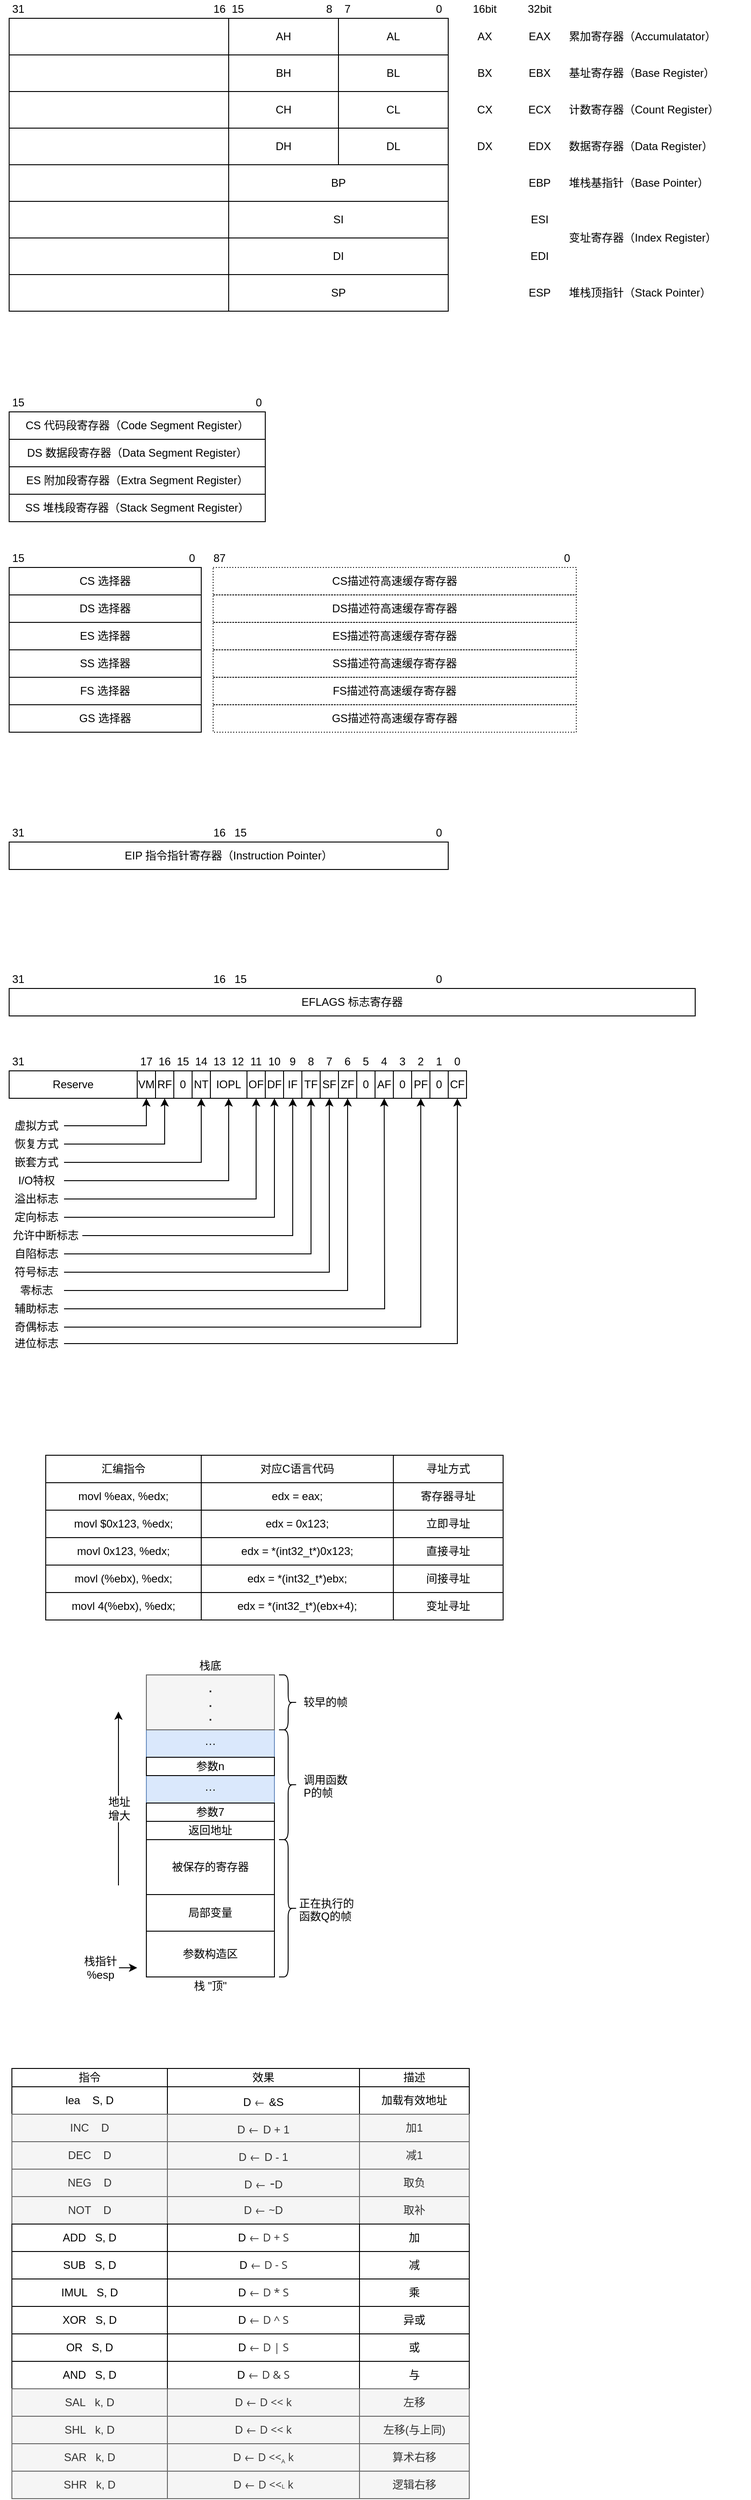 <mxfile version="12.2.2" type="device" pages="1"><diagram id="HcFq-UaprizrlPKkYhS0" name="Page-1"><mxGraphModel dx="853" dy="494" grid="1" gridSize="10" guides="1" tooltips="1" connect="1" arrows="1" fold="1" page="1" pageScale="1" pageWidth="827" pageHeight="1169" math="0" shadow="0"><root><mxCell id="0"/><mxCell id="1" parent="0"/><mxCell id="l9tXtwp3s1v9fvFi1yyK-6" value="" style="group" vertex="1" connectable="0" parent="1"><mxGeometry x="400" y="190" width="240" height="40" as="geometry"/></mxCell><mxCell id="l9tXtwp3s1v9fvFi1yyK-7" value="BH" style="rounded=0;whiteSpace=wrap;html=1;" vertex="1" parent="l9tXtwp3s1v9fvFi1yyK-6"><mxGeometry width="120" height="40" as="geometry"/></mxCell><mxCell id="l9tXtwp3s1v9fvFi1yyK-8" value="BL" style="rounded=0;whiteSpace=wrap;html=1;" vertex="1" parent="l9tXtwp3s1v9fvFi1yyK-6"><mxGeometry x="120" width="120" height="40" as="geometry"/></mxCell><mxCell id="l9tXtwp3s1v9fvFi1yyK-10" value="" style="group" vertex="1" connectable="0" parent="1"><mxGeometry x="160" y="150" width="480" height="40" as="geometry"/></mxCell><mxCell id="l9tXtwp3s1v9fvFi1yyK-3" value="" style="group" vertex="1" connectable="0" parent="l9tXtwp3s1v9fvFi1yyK-10"><mxGeometry x="240" width="240" height="40" as="geometry"/></mxCell><mxCell id="l9tXtwp3s1v9fvFi1yyK-1" value="AH" style="rounded=0;whiteSpace=wrap;html=1;" vertex="1" parent="l9tXtwp3s1v9fvFi1yyK-3"><mxGeometry width="120" height="40" as="geometry"/></mxCell><mxCell id="l9tXtwp3s1v9fvFi1yyK-2" value="AL" style="rounded=0;whiteSpace=wrap;html=1;" vertex="1" parent="l9tXtwp3s1v9fvFi1yyK-3"><mxGeometry x="120" width="120" height="40" as="geometry"/></mxCell><mxCell id="l9tXtwp3s1v9fvFi1yyK-4" value="" style="rounded=0;whiteSpace=wrap;html=1;" vertex="1" parent="l9tXtwp3s1v9fvFi1yyK-10"><mxGeometry width="240" height="40" as="geometry"/></mxCell><mxCell id="l9tXtwp3s1v9fvFi1yyK-22" value="" style="group" vertex="1" connectable="0" parent="1"><mxGeometry x="400" y="230" width="240" height="40" as="geometry"/></mxCell><mxCell id="l9tXtwp3s1v9fvFi1yyK-23" value="CH" style="rounded=0;whiteSpace=wrap;html=1;" vertex="1" parent="l9tXtwp3s1v9fvFi1yyK-22"><mxGeometry width="120" height="40" as="geometry"/></mxCell><mxCell id="l9tXtwp3s1v9fvFi1yyK-24" value="CL" style="rounded=0;whiteSpace=wrap;html=1;" vertex="1" parent="l9tXtwp3s1v9fvFi1yyK-22"><mxGeometry x="120" width="120" height="40" as="geometry"/></mxCell><mxCell id="l9tXtwp3s1v9fvFi1yyK-25" value="" style="group" vertex="1" connectable="0" parent="1"><mxGeometry x="400" y="270" width="240" height="40" as="geometry"/></mxCell><mxCell id="l9tXtwp3s1v9fvFi1yyK-26" value="DH" style="rounded=0;whiteSpace=wrap;html=1;" vertex="1" parent="l9tXtwp3s1v9fvFi1yyK-25"><mxGeometry width="120" height="40" as="geometry"/></mxCell><mxCell id="l9tXtwp3s1v9fvFi1yyK-27" value="DL" style="rounded=0;whiteSpace=wrap;html=1;" vertex="1" parent="l9tXtwp3s1v9fvFi1yyK-25"><mxGeometry x="120" width="120" height="40" as="geometry"/></mxCell><mxCell id="l9tXtwp3s1v9fvFi1yyK-31" value="" style="rounded=0;whiteSpace=wrap;html=1;" vertex="1" parent="1"><mxGeometry x="160" y="190" width="240" height="40" as="geometry"/></mxCell><mxCell id="l9tXtwp3s1v9fvFi1yyK-32" value="" style="rounded=0;whiteSpace=wrap;html=1;" vertex="1" parent="1"><mxGeometry x="160" y="230" width="240" height="40" as="geometry"/></mxCell><mxCell id="l9tXtwp3s1v9fvFi1yyK-33" value="" style="rounded=0;whiteSpace=wrap;html=1;" vertex="1" parent="1"><mxGeometry x="160" y="270" width="240" height="40" as="geometry"/></mxCell><mxCell id="l9tXtwp3s1v9fvFi1yyK-34" value="BP" style="rounded=0;whiteSpace=wrap;html=1;" vertex="1" parent="1"><mxGeometry x="400" y="310" width="240" height="40" as="geometry"/></mxCell><mxCell id="l9tXtwp3s1v9fvFi1yyK-35" value="" style="rounded=0;whiteSpace=wrap;html=1;" vertex="1" parent="1"><mxGeometry x="160" y="310" width="240" height="40" as="geometry"/></mxCell><mxCell id="l9tXtwp3s1v9fvFi1yyK-38" value="" style="rounded=0;whiteSpace=wrap;html=1;" vertex="1" parent="1"><mxGeometry x="160" y="430" width="240" height="40" as="geometry"/></mxCell><mxCell id="l9tXtwp3s1v9fvFi1yyK-41" value="SP" style="rounded=0;whiteSpace=wrap;html=1;" vertex="1" parent="1"><mxGeometry x="400" y="430" width="240" height="40" as="geometry"/></mxCell><mxCell id="l9tXtwp3s1v9fvFi1yyK-43" value="15" style="text;html=1;strokeColor=none;fillColor=none;align=center;verticalAlign=middle;whiteSpace=wrap;rounded=0;" vertex="1" parent="1"><mxGeometry x="390" y="130" width="40" height="20" as="geometry"/></mxCell><mxCell id="l9tXtwp3s1v9fvFi1yyK-44" value="8" style="text;html=1;strokeColor=none;fillColor=none;align=center;verticalAlign=middle;whiteSpace=wrap;rounded=0;" vertex="1" parent="1"><mxGeometry x="490" y="130" width="40" height="20" as="geometry"/></mxCell><mxCell id="l9tXtwp3s1v9fvFi1yyK-45" value="7" style="text;html=1;strokeColor=none;fillColor=none;align=center;verticalAlign=middle;whiteSpace=wrap;rounded=0;" vertex="1" parent="1"><mxGeometry x="510" y="130" width="40" height="20" as="geometry"/></mxCell><mxCell id="l9tXtwp3s1v9fvFi1yyK-46" value="0" style="text;html=1;strokeColor=none;fillColor=none;align=center;verticalAlign=middle;whiteSpace=wrap;rounded=0;" vertex="1" parent="1"><mxGeometry x="610" y="130" width="40" height="20" as="geometry"/></mxCell><mxCell id="l9tXtwp3s1v9fvFi1yyK-47" value="16" style="text;html=1;strokeColor=none;fillColor=none;align=center;verticalAlign=middle;whiteSpace=wrap;rounded=0;" vertex="1" parent="1"><mxGeometry x="370" y="130" width="40" height="20" as="geometry"/></mxCell><mxCell id="l9tXtwp3s1v9fvFi1yyK-48" value="31" style="text;html=1;strokeColor=none;fillColor=none;align=center;verticalAlign=middle;whiteSpace=wrap;rounded=0;" vertex="1" parent="1"><mxGeometry x="150" y="130" width="40" height="20" as="geometry"/></mxCell><mxCell id="l9tXtwp3s1v9fvFi1yyK-61" value="16bit" style="text;html=1;strokeColor=none;fillColor=none;align=center;verticalAlign=middle;whiteSpace=wrap;rounded=0;" vertex="1" parent="1"><mxGeometry x="660" y="130" width="40" height="20" as="geometry"/></mxCell><mxCell id="l9tXtwp3s1v9fvFi1yyK-62" value="32bit" style="text;html=1;strokeColor=none;fillColor=none;align=center;verticalAlign=middle;whiteSpace=wrap;rounded=0;" vertex="1" parent="1"><mxGeometry x="720" y="130" width="40" height="20" as="geometry"/></mxCell><mxCell id="l9tXtwp3s1v9fvFi1yyK-9" value="累加寄存器（Accumulatator）" style="rounded=0;whiteSpace=wrap;html=1;strokeColor=none;align=left;" vertex="1" parent="1"><mxGeometry x="770" y="150" width="200" height="40" as="geometry"/></mxCell><mxCell id="l9tXtwp3s1v9fvFi1yyK-54" value="" style="group" vertex="1" connectable="0" parent="1"><mxGeometry x="650" y="150" width="120" height="40" as="geometry"/></mxCell><mxCell id="l9tXtwp3s1v9fvFi1yyK-17" value="AX" style="rounded=0;whiteSpace=wrap;html=1;strokeColor=none;" vertex="1" parent="l9tXtwp3s1v9fvFi1yyK-54"><mxGeometry width="60" height="40" as="geometry"/></mxCell><mxCell id="l9tXtwp3s1v9fvFi1yyK-18" value="EAX" style="rounded=0;whiteSpace=wrap;html=1;strokeColor=none;" vertex="1" parent="l9tXtwp3s1v9fvFi1yyK-54"><mxGeometry x="60" width="60" height="40" as="geometry"/></mxCell><mxCell id="l9tXtwp3s1v9fvFi1yyK-64" value="计数寄存器（Count Register）" style="rounded=0;whiteSpace=wrap;html=1;strokeColor=none;align=left;" vertex="1" parent="1"><mxGeometry x="770" y="230" width="200" height="40" as="geometry"/></mxCell><mxCell id="l9tXtwp3s1v9fvFi1yyK-65" value="" style="group" vertex="1" connectable="0" parent="1"><mxGeometry x="650" y="230" width="120" height="40" as="geometry"/></mxCell><mxCell id="l9tXtwp3s1v9fvFi1yyK-66" value="CX" style="rounded=0;whiteSpace=wrap;html=1;strokeColor=none;" vertex="1" parent="l9tXtwp3s1v9fvFi1yyK-65"><mxGeometry width="60" height="40" as="geometry"/></mxCell><mxCell id="l9tXtwp3s1v9fvFi1yyK-67" value="ECX" style="rounded=0;whiteSpace=wrap;html=1;strokeColor=none;" vertex="1" parent="l9tXtwp3s1v9fvFi1yyK-65"><mxGeometry x="60" width="60" height="40" as="geometry"/></mxCell><mxCell id="l9tXtwp3s1v9fvFi1yyK-57" value="基址寄存器（Base Register）" style="rounded=0;whiteSpace=wrap;html=1;strokeColor=none;align=left;" vertex="1" parent="1"><mxGeometry x="770" y="190" width="200" height="40" as="geometry"/></mxCell><mxCell id="l9tXtwp3s1v9fvFi1yyK-58" value="" style="group" vertex="1" connectable="0" parent="1"><mxGeometry x="650" y="190" width="120.0" height="40" as="geometry"/></mxCell><mxCell id="l9tXtwp3s1v9fvFi1yyK-59" value="BX" style="rounded=0;whiteSpace=wrap;html=1;strokeColor=none;" vertex="1" parent="l9tXtwp3s1v9fvFi1yyK-58"><mxGeometry width="60.0" height="40" as="geometry"/></mxCell><mxCell id="l9tXtwp3s1v9fvFi1yyK-60" value="EBX" style="rounded=0;whiteSpace=wrap;html=1;strokeColor=none;" vertex="1" parent="l9tXtwp3s1v9fvFi1yyK-58"><mxGeometry x="60.0" width="60.0" height="40" as="geometry"/></mxCell><mxCell id="l9tXtwp3s1v9fvFi1yyK-74" value="" style="group" vertex="1" connectable="0" parent="1"><mxGeometry x="650" y="270" width="320" height="40" as="geometry"/></mxCell><mxCell id="l9tXtwp3s1v9fvFi1yyK-69" value="数据寄存器（Data Register）" style="rounded=0;whiteSpace=wrap;html=1;strokeColor=none;align=left;" vertex="1" parent="l9tXtwp3s1v9fvFi1yyK-74"><mxGeometry x="120" width="200" height="40" as="geometry"/></mxCell><mxCell id="l9tXtwp3s1v9fvFi1yyK-70" value="" style="group" vertex="1" connectable="0" parent="l9tXtwp3s1v9fvFi1yyK-74"><mxGeometry width="120" height="40" as="geometry"/></mxCell><mxCell id="l9tXtwp3s1v9fvFi1yyK-71" value="DX" style="rounded=0;whiteSpace=wrap;html=1;strokeColor=none;" vertex="1" parent="l9tXtwp3s1v9fvFi1yyK-70"><mxGeometry width="60" height="40" as="geometry"/></mxCell><mxCell id="l9tXtwp3s1v9fvFi1yyK-72" value="EDX" style="rounded=0;whiteSpace=wrap;html=1;strokeColor=none;" vertex="1" parent="l9tXtwp3s1v9fvFi1yyK-70"><mxGeometry x="60" width="60" height="40" as="geometry"/></mxCell><mxCell id="l9tXtwp3s1v9fvFi1yyK-75" value="" style="group" vertex="1" connectable="0" parent="1"><mxGeometry x="650" y="310" width="320" height="40" as="geometry"/></mxCell><mxCell id="l9tXtwp3s1v9fvFi1yyK-76" value="堆栈基指针（Base Pointer）" style="rounded=0;whiteSpace=wrap;html=1;strokeColor=none;align=left;" vertex="1" parent="l9tXtwp3s1v9fvFi1yyK-75"><mxGeometry x="120" width="200" height="40" as="geometry"/></mxCell><mxCell id="l9tXtwp3s1v9fvFi1yyK-77" value="" style="group" vertex="1" connectable="0" parent="l9tXtwp3s1v9fvFi1yyK-75"><mxGeometry width="120" height="40" as="geometry"/></mxCell><mxCell id="l9tXtwp3s1v9fvFi1yyK-80" value="" style="group" vertex="1" connectable="0" parent="l9tXtwp3s1v9fvFi1yyK-77"><mxGeometry width="120" height="40" as="geometry"/></mxCell><mxCell id="l9tXtwp3s1v9fvFi1yyK-78" value="" style="rounded=0;whiteSpace=wrap;html=1;strokeColor=none;" vertex="1" parent="l9tXtwp3s1v9fvFi1yyK-80"><mxGeometry width="60" height="40" as="geometry"/></mxCell><mxCell id="l9tXtwp3s1v9fvFi1yyK-79" value="EBP" style="rounded=0;whiteSpace=wrap;html=1;strokeColor=none;" vertex="1" parent="l9tXtwp3s1v9fvFi1yyK-80"><mxGeometry x="60" width="60" height="40" as="geometry"/></mxCell><mxCell id="l9tXtwp3s1v9fvFi1yyK-90" value="" style="group" vertex="1" connectable="0" parent="1"><mxGeometry x="650" y="430" width="120" height="40" as="geometry"/></mxCell><mxCell id="l9tXtwp3s1v9fvFi1yyK-91" value="" style="group" vertex="1" connectable="0" parent="l9tXtwp3s1v9fvFi1yyK-90"><mxGeometry width="120" height="40" as="geometry"/></mxCell><mxCell id="l9tXtwp3s1v9fvFi1yyK-92" value="" style="rounded=0;whiteSpace=wrap;html=1;strokeColor=none;" vertex="1" parent="l9tXtwp3s1v9fvFi1yyK-91"><mxGeometry width="60" height="40" as="geometry"/></mxCell><mxCell id="l9tXtwp3s1v9fvFi1yyK-93" value="ESP" style="rounded=0;whiteSpace=wrap;html=1;strokeColor=none;" vertex="1" parent="l9tXtwp3s1v9fvFi1yyK-91"><mxGeometry x="60" width="60" height="40" as="geometry"/></mxCell><mxCell id="l9tXtwp3s1v9fvFi1yyK-94" value="堆栈顶指针（Stack Pointer）" style="rounded=0;whiteSpace=wrap;html=1;strokeColor=none;align=left;" vertex="1" parent="1"><mxGeometry x="770" y="430" width="200" height="40" as="geometry"/></mxCell><mxCell id="l9tXtwp3s1v9fvFi1yyK-95" value="" style="group" vertex="1" connectable="0" parent="1"><mxGeometry x="160" y="350" width="810" height="80" as="geometry"/></mxCell><mxCell id="l9tXtwp3s1v9fvFi1yyK-36" value="" style="rounded=0;whiteSpace=wrap;html=1;" vertex="1" parent="l9tXtwp3s1v9fvFi1yyK-95"><mxGeometry width="240" height="40" as="geometry"/></mxCell><mxCell id="l9tXtwp3s1v9fvFi1yyK-37" value="" style="rounded=0;whiteSpace=wrap;html=1;" vertex="1" parent="l9tXtwp3s1v9fvFi1yyK-95"><mxGeometry y="40" width="240" height="40" as="geometry"/></mxCell><mxCell id="l9tXtwp3s1v9fvFi1yyK-39" value="&lt;span style=&quot;white-space: normal&quot;&gt;SI&lt;/span&gt;" style="rounded=0;whiteSpace=wrap;html=1;" vertex="1" parent="l9tXtwp3s1v9fvFi1yyK-95"><mxGeometry x="240" width="240" height="40" as="geometry"/></mxCell><mxCell id="l9tXtwp3s1v9fvFi1yyK-40" value="DI" style="rounded=0;whiteSpace=wrap;html=1;" vertex="1" parent="l9tXtwp3s1v9fvFi1yyK-95"><mxGeometry x="240" y="40" width="240" height="40" as="geometry"/></mxCell><mxCell id="l9tXtwp3s1v9fvFi1yyK-81" value="" style="group" vertex="1" connectable="0" parent="l9tXtwp3s1v9fvFi1yyK-95"><mxGeometry x="490" width="120" height="40" as="geometry"/></mxCell><mxCell id="l9tXtwp3s1v9fvFi1yyK-82" value="" style="group" vertex="1" connectable="0" parent="l9tXtwp3s1v9fvFi1yyK-81"><mxGeometry width="120" height="40" as="geometry"/></mxCell><mxCell id="l9tXtwp3s1v9fvFi1yyK-83" value="" style="rounded=0;whiteSpace=wrap;html=1;strokeColor=none;" vertex="1" parent="l9tXtwp3s1v9fvFi1yyK-82"><mxGeometry width="60" height="40" as="geometry"/></mxCell><mxCell id="l9tXtwp3s1v9fvFi1yyK-84" value="ESI" style="rounded=0;whiteSpace=wrap;html=1;strokeColor=none;" vertex="1" parent="l9tXtwp3s1v9fvFi1yyK-82"><mxGeometry x="60" width="60" height="40" as="geometry"/></mxCell><mxCell id="l9tXtwp3s1v9fvFi1yyK-85" value="" style="group" vertex="1" connectable="0" parent="l9tXtwp3s1v9fvFi1yyK-95"><mxGeometry x="490" y="40" width="120" height="40" as="geometry"/></mxCell><mxCell id="l9tXtwp3s1v9fvFi1yyK-86" value="" style="group" vertex="1" connectable="0" parent="l9tXtwp3s1v9fvFi1yyK-85"><mxGeometry width="120" height="40" as="geometry"/></mxCell><mxCell id="l9tXtwp3s1v9fvFi1yyK-87" value="" style="rounded=0;whiteSpace=wrap;html=1;strokeColor=none;" vertex="1" parent="l9tXtwp3s1v9fvFi1yyK-86"><mxGeometry width="60" height="40" as="geometry"/></mxCell><mxCell id="l9tXtwp3s1v9fvFi1yyK-88" value="EDI" style="rounded=0;whiteSpace=wrap;html=1;strokeColor=none;" vertex="1" parent="l9tXtwp3s1v9fvFi1yyK-86"><mxGeometry x="60" width="60" height="40" as="geometry"/></mxCell><mxCell id="l9tXtwp3s1v9fvFi1yyK-89" value="变址寄存器（Index Register）" style="rounded=0;whiteSpace=wrap;html=1;strokeColor=none;align=left;" vertex="1" parent="l9tXtwp3s1v9fvFi1yyK-95"><mxGeometry x="610" y="20" width="200" height="40" as="geometry"/></mxCell><mxCell id="l9tXtwp3s1v9fvFi1yyK-96" value="CS 代码段寄存器（Code Segment Register）" style="rounded=0;whiteSpace=wrap;html=1;" vertex="1" parent="1"><mxGeometry x="160" y="580" width="280" height="30" as="geometry"/></mxCell><mxCell id="l9tXtwp3s1v9fvFi1yyK-97" value="DS 数据段寄存器（Data Segment Register）" style="rounded=0;whiteSpace=wrap;html=1;" vertex="1" parent="1"><mxGeometry x="160" y="610" width="280" height="30" as="geometry"/></mxCell><mxCell id="l9tXtwp3s1v9fvFi1yyK-98" value="ES 附加段寄存器（Extra Segment Register）" style="rounded=0;whiteSpace=wrap;html=1;" vertex="1" parent="1"><mxGeometry x="160" y="640" width="280" height="30" as="geometry"/></mxCell><mxCell id="l9tXtwp3s1v9fvFi1yyK-99" value="SS 堆栈段寄存器（Stack Segment Register）" style="rounded=0;whiteSpace=wrap;html=1;" vertex="1" parent="1"><mxGeometry x="160" y="670" width="280" height="30" as="geometry"/></mxCell><mxCell id="l9tXtwp3s1v9fvFi1yyK-102" value="15" style="text;html=1;strokeColor=none;fillColor=none;align=center;verticalAlign=middle;whiteSpace=wrap;rounded=0;dashed=1;dashPattern=1 2;" vertex="1" parent="1"><mxGeometry x="150" y="560" width="40" height="20" as="geometry"/></mxCell><mxCell id="l9tXtwp3s1v9fvFi1yyK-103" value="0" style="text;html=1;strokeColor=none;fillColor=none;align=center;verticalAlign=middle;whiteSpace=wrap;rounded=0;dashed=1;dashPattern=1 2;" vertex="1" parent="1"><mxGeometry x="413" y="560" width="40" height="20" as="geometry"/></mxCell><mxCell id="l9tXtwp3s1v9fvFi1yyK-104" value="CS描述符高速缓存寄存器" style="rounded=0;whiteSpace=wrap;html=1;dashed=1;dashPattern=1 2;strokeColor=#000000;fillColor=none;align=center;" vertex="1" parent="1"><mxGeometry x="383" y="750" width="397" height="30" as="geometry"/></mxCell><mxCell id="l9tXtwp3s1v9fvFi1yyK-105" value="0" style="text;html=1;strokeColor=none;fillColor=none;align=center;verticalAlign=middle;whiteSpace=wrap;rounded=0;dashed=1;dashPattern=1 2;" vertex="1" parent="1"><mxGeometry x="750" y="730" width="40" height="20" as="geometry"/></mxCell><mxCell id="l9tXtwp3s1v9fvFi1yyK-106" value="87" style="text;html=1;strokeColor=none;fillColor=none;align=center;verticalAlign=middle;whiteSpace=wrap;rounded=0;dashed=1;dashPattern=1 2;" vertex="1" parent="1"><mxGeometry x="370" y="730" width="40" height="20" as="geometry"/></mxCell><mxCell id="l9tXtwp3s1v9fvFi1yyK-107" value="DS描述符高速缓存寄存器" style="rounded=0;whiteSpace=wrap;html=1;dashed=1;dashPattern=1 2;strokeColor=#000000;fillColor=none;align=center;" vertex="1" parent="1"><mxGeometry x="383" y="780" width="397" height="30" as="geometry"/></mxCell><mxCell id="l9tXtwp3s1v9fvFi1yyK-108" value="ES描述符高速缓存寄存器" style="rounded=0;whiteSpace=wrap;html=1;dashed=1;dashPattern=1 2;strokeColor=#000000;fillColor=none;align=center;" vertex="1" parent="1"><mxGeometry x="383" y="810" width="397" height="30" as="geometry"/></mxCell><mxCell id="l9tXtwp3s1v9fvFi1yyK-109" value="SS描述符高速缓存寄存器" style="rounded=0;whiteSpace=wrap;html=1;dashed=1;dashPattern=1 2;strokeColor=#000000;fillColor=none;align=center;" vertex="1" parent="1"><mxGeometry x="383" y="840" width="397" height="30" as="geometry"/></mxCell><mxCell id="l9tXtwp3s1v9fvFi1yyK-111" value="FS描述符高速缓存寄存器" style="rounded=0;whiteSpace=wrap;html=1;dashed=1;dashPattern=1 2;strokeColor=#000000;fillColor=none;align=center;" vertex="1" parent="1"><mxGeometry x="383" y="870" width="397" height="30" as="geometry"/></mxCell><mxCell id="l9tXtwp3s1v9fvFi1yyK-112" value="GS描述符高速缓存寄存器" style="rounded=0;whiteSpace=wrap;html=1;dashed=1;dashPattern=1 2;strokeColor=#000000;fillColor=none;align=center;" vertex="1" parent="1"><mxGeometry x="383" y="900" width="397" height="30" as="geometry"/></mxCell><mxCell id="l9tXtwp3s1v9fvFi1yyK-113" value="CS 选择器" style="rounded=0;whiteSpace=wrap;html=1;" vertex="1" parent="1"><mxGeometry x="160" y="750" width="210" height="30" as="geometry"/></mxCell><mxCell id="l9tXtwp3s1v9fvFi1yyK-114" value="DS 选择器" style="rounded=0;whiteSpace=wrap;html=1;" vertex="1" parent="1"><mxGeometry x="160" y="780" width="210" height="30" as="geometry"/></mxCell><mxCell id="l9tXtwp3s1v9fvFi1yyK-115" value="ES 选择器" style="rounded=0;whiteSpace=wrap;html=1;" vertex="1" parent="1"><mxGeometry x="160" y="810" width="210" height="30" as="geometry"/></mxCell><mxCell id="l9tXtwp3s1v9fvFi1yyK-116" value="SS 选择器" style="rounded=0;whiteSpace=wrap;html=1;" vertex="1" parent="1"><mxGeometry x="160" y="840" width="210" height="30" as="geometry"/></mxCell><mxCell id="l9tXtwp3s1v9fvFi1yyK-117" value="FS 选择器" style="rounded=0;whiteSpace=wrap;html=1;" vertex="1" parent="1"><mxGeometry x="160" y="870" width="210" height="30" as="geometry"/></mxCell><mxCell id="l9tXtwp3s1v9fvFi1yyK-118" value="GS 选择器" style="rounded=0;whiteSpace=wrap;html=1;" vertex="1" parent="1"><mxGeometry x="160" y="900" width="210" height="30" as="geometry"/></mxCell><mxCell id="l9tXtwp3s1v9fvFi1yyK-119" value="15" style="text;html=1;strokeColor=none;fillColor=none;align=center;verticalAlign=middle;whiteSpace=wrap;rounded=0;dashed=1;dashPattern=1 2;" vertex="1" parent="1"><mxGeometry x="150" y="730" width="40" height="20" as="geometry"/></mxCell><mxCell id="l9tXtwp3s1v9fvFi1yyK-120" value="0" style="text;html=1;strokeColor=none;fillColor=none;align=center;verticalAlign=middle;whiteSpace=wrap;rounded=0;dashed=1;dashPattern=1 2;" vertex="1" parent="1"><mxGeometry x="340" y="730" width="40" height="20" as="geometry"/></mxCell><mxCell id="l9tXtwp3s1v9fvFi1yyK-121" value="EIP 指令指针寄存器（Instruction Pointer）" style="rounded=0;whiteSpace=wrap;html=1;" vertex="1" parent="1"><mxGeometry x="160" y="1050" width="480" height="30" as="geometry"/></mxCell><mxCell id="l9tXtwp3s1v9fvFi1yyK-123" value="31" style="text;html=1;strokeColor=none;fillColor=none;align=center;verticalAlign=middle;whiteSpace=wrap;rounded=0;dashed=1;dashPattern=1 2;" vertex="1" parent="1"><mxGeometry x="150" y="1030" width="40" height="20" as="geometry"/></mxCell><mxCell id="l9tXtwp3s1v9fvFi1yyK-124" value="15&lt;span style=&quot;color: rgba(0 , 0 , 0 , 0) ; font-family: &amp;#34;helvetica&amp;#34; , &amp;#34;arial&amp;#34; , sans-serif ; font-size: 0px ; white-space: nowrap&quot;&gt;%3CmxGraphModel%3E%3Croot%3E%3CmxCell%20id%3D%220%22%2F%3E%3CmxCell%20id%3D%221%22%20parent%3D%220%22%2F%3E%3CmxCell%20id%3D%222%22%20value%3D%2231%22%20style%3D%22text%3Bhtml%3D1%3BstrokeColor%3Dnone%3BfillColor%3Dnone%3Balign%3Dcenter%3BverticalAlign%3Dmiddle%3BwhiteSpace%3Dwrap%3Brounded%3D0%3Bdashed%3D1%3BdashPattern%3D1%202%3B%22%20vertex%3D%221%22%20parent%3D%221%22%3E%3CmxGeometry%20x%3D%22150%22%20y%3D%221030%22%20width%3D%2240%22%20height%3D%2220%22%20as%3D%22geometry%22%2F%3E%3C%2FmxCell%3E%3C%2Froot%3E%3C%2FmxGraphModel%3E&lt;/span&gt;" style="text;html=1;strokeColor=none;fillColor=none;align=center;verticalAlign=middle;whiteSpace=wrap;rounded=0;dashed=1;dashPattern=1 2;" vertex="1" parent="1"><mxGeometry x="393" y="1030" width="40" height="20" as="geometry"/></mxCell><mxCell id="l9tXtwp3s1v9fvFi1yyK-125" value="0" style="text;html=1;strokeColor=none;fillColor=none;align=center;verticalAlign=middle;whiteSpace=wrap;rounded=0;dashed=1;dashPattern=1 2;" vertex="1" parent="1"><mxGeometry x="610" y="1030" width="40" height="20" as="geometry"/></mxCell><mxCell id="l9tXtwp3s1v9fvFi1yyK-126" value="16" style="text;html=1;strokeColor=none;fillColor=none;align=center;verticalAlign=middle;whiteSpace=wrap;rounded=0;dashed=1;dashPattern=1 2;" vertex="1" parent="1"><mxGeometry x="370" y="1030" width="40" height="20" as="geometry"/></mxCell><mxCell id="l9tXtwp3s1v9fvFi1yyK-127" value="EFLAGS 标志寄存器" style="rounded=0;whiteSpace=wrap;html=1;" vertex="1" parent="1"><mxGeometry x="160" y="1210" width="750" height="30" as="geometry"/></mxCell><mxCell id="l9tXtwp3s1v9fvFi1yyK-128" value="31" style="text;html=1;strokeColor=none;fillColor=none;align=center;verticalAlign=middle;whiteSpace=wrap;rounded=0;dashed=1;dashPattern=1 2;" vertex="1" parent="1"><mxGeometry x="150" y="1190" width="40" height="20" as="geometry"/></mxCell><mxCell id="l9tXtwp3s1v9fvFi1yyK-129" value="15&lt;span style=&quot;color: rgba(0 , 0 , 0 , 0) ; font-family: &amp;#34;helvetica&amp;#34; , &amp;#34;arial&amp;#34; , sans-serif ; font-size: 0px ; white-space: nowrap&quot;&gt;%3CmxGraphModel%3E%3Croot%3E%3CmxCell%20id%3D%220%22%2F%3E%3CmxCell%20id%3D%221%22%20parent%3D%220%22%2F%3E%3CmxCell%20id%3D%222%22%20value%3D%2231%22%20style%3D%22text%3Bhtml%3D1%3BstrokeColor%3Dnone%3BfillColor%3Dnone%3Balign%3Dcenter%3BverticalAlign%3Dmiddle%3BwhiteSpace%3Dwrap%3Brounded%3D0%3Bdashed%3D1%3BdashPattern%3D1%202%3B%22%20vertex%3D%221%22%20parent%3D%221%22%3E%3CmxGeometry%20x%3D%22150%22%20y%3D%221030%22%20width%3D%2240%22%20height%3D%2220%22%20as%3D%22geometry%22%2F%3E%3C%2FmxCell%3E%3C%2Froot%3E%3C%2FmxGraphModel%3E&lt;/span&gt;" style="text;html=1;strokeColor=none;fillColor=none;align=center;verticalAlign=middle;whiteSpace=wrap;rounded=0;dashed=1;dashPattern=1 2;" vertex="1" parent="1"><mxGeometry x="393" y="1190" width="40" height="20" as="geometry"/></mxCell><mxCell id="l9tXtwp3s1v9fvFi1yyK-130" value="0" style="text;html=1;strokeColor=none;fillColor=none;align=center;verticalAlign=middle;whiteSpace=wrap;rounded=0;dashed=1;dashPattern=1 2;" vertex="1" parent="1"><mxGeometry x="610" y="1190" width="40" height="20" as="geometry"/></mxCell><mxCell id="l9tXtwp3s1v9fvFi1yyK-131" value="16" style="text;html=1;strokeColor=none;fillColor=none;align=center;verticalAlign=middle;whiteSpace=wrap;rounded=0;dashed=1;dashPattern=1 2;" vertex="1" parent="1"><mxGeometry x="370" y="1190" width="40" height="20" as="geometry"/></mxCell><mxCell id="l9tXtwp3s1v9fvFi1yyK-134" value="VM" style="rounded=0;whiteSpace=wrap;html=1;strokeColor=#000000;fillColor=none;align=center;" vertex="1" parent="1"><mxGeometry x="300" y="1300" width="20" height="30" as="geometry"/></mxCell><mxCell id="l9tXtwp3s1v9fvFi1yyK-135" value="Reserve" style="rounded=0;whiteSpace=wrap;html=1;strokeColor=#000000;fillColor=none;align=center;" vertex="1" parent="1"><mxGeometry x="160" y="1300" width="140" height="30" as="geometry"/></mxCell><mxCell id="l9tXtwp3s1v9fvFi1yyK-137" value="17" style="text;html=1;strokeColor=none;fillColor=none;align=center;verticalAlign=middle;whiteSpace=wrap;rounded=0;dashed=1;dashPattern=1 2;" vertex="1" parent="1"><mxGeometry x="290" y="1280" width="40" height="20" as="geometry"/></mxCell><mxCell id="l9tXtwp3s1v9fvFi1yyK-141" style="edgeStyle=orthogonalEdgeStyle;rounded=0;orthogonalLoop=1;jettySize=auto;html=1;exitX=1;exitY=0.5;exitDx=0;exitDy=0;entryX=0.5;entryY=1;entryDx=0;entryDy=0;" edge="1" parent="1" source="l9tXtwp3s1v9fvFi1yyK-139" target="l9tXtwp3s1v9fvFi1yyK-134"><mxGeometry relative="1" as="geometry"/></mxCell><mxCell id="l9tXtwp3s1v9fvFi1yyK-139" value="虚拟方式" style="text;html=1;strokeColor=none;fillColor=none;align=center;verticalAlign=middle;whiteSpace=wrap;rounded=0;" vertex="1" parent="1"><mxGeometry x="160" y="1350" width="60" height="20" as="geometry"/></mxCell><mxCell id="l9tXtwp3s1v9fvFi1yyK-144" value="" style="group" vertex="1" connectable="0" parent="1"><mxGeometry x="310" y="1280" width="40" height="50" as="geometry"/></mxCell><mxCell id="l9tXtwp3s1v9fvFi1yyK-142" value="RF" style="rounded=0;whiteSpace=wrap;html=1;strokeColor=#000000;fillColor=none;align=center;" vertex="1" parent="l9tXtwp3s1v9fvFi1yyK-144"><mxGeometry x="10" y="20" width="20" height="30" as="geometry"/></mxCell><mxCell id="l9tXtwp3s1v9fvFi1yyK-143" value="16" style="text;html=1;strokeColor=none;fillColor=none;align=center;verticalAlign=middle;whiteSpace=wrap;rounded=0;dashed=1;dashPattern=1 2;" vertex="1" parent="l9tXtwp3s1v9fvFi1yyK-144"><mxGeometry width="40" height="20" as="geometry"/></mxCell><mxCell id="l9tXtwp3s1v9fvFi1yyK-146" style="edgeStyle=orthogonalEdgeStyle;rounded=0;orthogonalLoop=1;jettySize=auto;html=1;exitX=1;exitY=0.5;exitDx=0;exitDy=0;entryX=0.5;entryY=1;entryDx=0;entryDy=0;" edge="1" parent="1" source="l9tXtwp3s1v9fvFi1yyK-145" target="l9tXtwp3s1v9fvFi1yyK-142"><mxGeometry relative="1" as="geometry"/></mxCell><mxCell id="l9tXtwp3s1v9fvFi1yyK-145" value="恢复方式" style="text;html=1;strokeColor=none;fillColor=none;align=center;verticalAlign=middle;whiteSpace=wrap;rounded=0;" vertex="1" parent="1"><mxGeometry x="160" y="1370" width="60" height="20" as="geometry"/></mxCell><mxCell id="l9tXtwp3s1v9fvFi1yyK-147" value="" style="group" vertex="1" connectable="0" parent="1"><mxGeometry x="330" y="1280" width="40" height="50" as="geometry"/></mxCell><mxCell id="l9tXtwp3s1v9fvFi1yyK-148" value="0" style="rounded=0;whiteSpace=wrap;html=1;strokeColor=#000000;fillColor=none;align=center;" vertex="1" parent="l9tXtwp3s1v9fvFi1yyK-147"><mxGeometry x="10" y="20" width="20" height="30" as="geometry"/></mxCell><mxCell id="l9tXtwp3s1v9fvFi1yyK-149" value="15" style="text;html=1;strokeColor=none;fillColor=none;align=center;verticalAlign=middle;whiteSpace=wrap;rounded=0;dashed=1;dashPattern=1 2;" vertex="1" parent="l9tXtwp3s1v9fvFi1yyK-147"><mxGeometry width="40" height="20" as="geometry"/></mxCell><mxCell id="l9tXtwp3s1v9fvFi1yyK-150" value="" style="group" vertex="1" connectable="0" parent="1"><mxGeometry x="350" y="1280" width="100" height="50" as="geometry"/></mxCell><mxCell id="l9tXtwp3s1v9fvFi1yyK-151" value="NT" style="rounded=0;whiteSpace=wrap;html=1;strokeColor=#000000;fillColor=none;align=center;" vertex="1" parent="l9tXtwp3s1v9fvFi1yyK-150"><mxGeometry x="10" y="20" width="20" height="30" as="geometry"/></mxCell><mxCell id="l9tXtwp3s1v9fvFi1yyK-152" value="14" style="text;html=1;strokeColor=none;fillColor=none;align=center;verticalAlign=middle;whiteSpace=wrap;rounded=0;dashed=1;dashPattern=1 2;" vertex="1" parent="l9tXtwp3s1v9fvFi1yyK-150"><mxGeometry width="40" height="20" as="geometry"/></mxCell><mxCell id="l9tXtwp3s1v9fvFi1yyK-159" value="13" style="text;html=1;strokeColor=none;fillColor=none;align=center;verticalAlign=middle;whiteSpace=wrap;rounded=0;dashed=1;dashPattern=1 2;" vertex="1" parent="l9tXtwp3s1v9fvFi1yyK-150"><mxGeometry x="20" width="40" height="20" as="geometry"/></mxCell><mxCell id="l9tXtwp3s1v9fvFi1yyK-161" value="12" style="text;html=1;strokeColor=none;fillColor=none;align=center;verticalAlign=middle;whiteSpace=wrap;rounded=0;dashed=1;dashPattern=1 2;" vertex="1" parent="l9tXtwp3s1v9fvFi1yyK-150"><mxGeometry x="40" width="40" height="20" as="geometry"/></mxCell><mxCell id="l9tXtwp3s1v9fvFi1yyK-155" value="" style="group" vertex="1" connectable="0" parent="l9tXtwp3s1v9fvFi1yyK-150"><mxGeometry x="60" width="40" height="50" as="geometry"/></mxCell><mxCell id="l9tXtwp3s1v9fvFi1yyK-156" value="OF" style="rounded=0;whiteSpace=wrap;html=1;strokeColor=#000000;fillColor=none;align=center;" vertex="1" parent="l9tXtwp3s1v9fvFi1yyK-155"><mxGeometry x="10" y="20" width="20" height="30" as="geometry"/></mxCell><mxCell id="l9tXtwp3s1v9fvFi1yyK-157" value="11" style="text;html=1;strokeColor=none;fillColor=none;align=center;verticalAlign=middle;whiteSpace=wrap;rounded=0;dashed=1;dashPattern=1 2;" vertex="1" parent="l9tXtwp3s1v9fvFi1yyK-155"><mxGeometry width="40" height="20" as="geometry"/></mxCell><mxCell id="l9tXtwp3s1v9fvFi1yyK-154" style="edgeStyle=orthogonalEdgeStyle;rounded=0;orthogonalLoop=1;jettySize=auto;html=1;exitX=1;exitY=0.5;exitDx=0;exitDy=0;entryX=0.5;entryY=1;entryDx=0;entryDy=0;" edge="1" parent="1" source="l9tXtwp3s1v9fvFi1yyK-153" target="l9tXtwp3s1v9fvFi1yyK-151"><mxGeometry relative="1" as="geometry"/></mxCell><mxCell id="l9tXtwp3s1v9fvFi1yyK-153" value="嵌套方式" style="text;html=1;strokeColor=none;fillColor=none;align=center;verticalAlign=middle;whiteSpace=wrap;rounded=0;" vertex="1" parent="1"><mxGeometry x="160" y="1390" width="60" height="20" as="geometry"/></mxCell><mxCell id="l9tXtwp3s1v9fvFi1yyK-158" value="IOPL" style="rounded=0;whiteSpace=wrap;html=1;strokeColor=#000000;fillColor=none;align=center;" vertex="1" parent="1"><mxGeometry x="380" y="1300" width="40" height="30" as="geometry"/></mxCell><mxCell id="l9tXtwp3s1v9fvFi1yyK-162" value="" style="group" vertex="1" connectable="0" parent="1"><mxGeometry x="430" y="1280" width="40" height="50" as="geometry"/></mxCell><mxCell id="l9tXtwp3s1v9fvFi1yyK-163" value="DF" style="rounded=0;whiteSpace=wrap;html=1;strokeColor=#000000;fillColor=none;align=center;" vertex="1" parent="l9tXtwp3s1v9fvFi1yyK-162"><mxGeometry x="10" y="20" width="20" height="30" as="geometry"/></mxCell><mxCell id="l9tXtwp3s1v9fvFi1yyK-164" value="10" style="text;html=1;strokeColor=none;fillColor=none;align=center;verticalAlign=middle;whiteSpace=wrap;rounded=0;dashed=1;dashPattern=1 2;" vertex="1" parent="l9tXtwp3s1v9fvFi1yyK-162"><mxGeometry width="40" height="20" as="geometry"/></mxCell><mxCell id="l9tXtwp3s1v9fvFi1yyK-165" value="" style="group" vertex="1" connectable="0" parent="1"><mxGeometry x="450" y="1280" width="40" height="50" as="geometry"/></mxCell><mxCell id="l9tXtwp3s1v9fvFi1yyK-166" value="IF" style="rounded=0;whiteSpace=wrap;html=1;strokeColor=#000000;fillColor=none;align=center;" vertex="1" parent="l9tXtwp3s1v9fvFi1yyK-165"><mxGeometry x="10" y="20" width="20" height="30" as="geometry"/></mxCell><mxCell id="l9tXtwp3s1v9fvFi1yyK-167" value="9" style="text;html=1;strokeColor=none;fillColor=none;align=center;verticalAlign=middle;whiteSpace=wrap;rounded=0;dashed=1;dashPattern=1 2;" vertex="1" parent="l9tXtwp3s1v9fvFi1yyK-165"><mxGeometry width="40" height="20" as="geometry"/></mxCell><mxCell id="l9tXtwp3s1v9fvFi1yyK-168" value="" style="group" vertex="1" connectable="0" parent="1"><mxGeometry x="470" y="1280" width="40" height="50" as="geometry"/></mxCell><mxCell id="l9tXtwp3s1v9fvFi1yyK-169" value="TF" style="rounded=0;whiteSpace=wrap;html=1;strokeColor=#000000;fillColor=none;align=center;" vertex="1" parent="l9tXtwp3s1v9fvFi1yyK-168"><mxGeometry x="10" y="20" width="20" height="30" as="geometry"/></mxCell><mxCell id="l9tXtwp3s1v9fvFi1yyK-170" value="8" style="text;html=1;strokeColor=none;fillColor=none;align=center;verticalAlign=middle;whiteSpace=wrap;rounded=0;dashed=1;dashPattern=1 2;" vertex="1" parent="l9tXtwp3s1v9fvFi1yyK-168"><mxGeometry width="40" height="20" as="geometry"/></mxCell><mxCell id="l9tXtwp3s1v9fvFi1yyK-171" value="" style="group" vertex="1" connectable="0" parent="1"><mxGeometry x="490" y="1280" width="40" height="50" as="geometry"/></mxCell><mxCell id="l9tXtwp3s1v9fvFi1yyK-172" value="SF" style="rounded=0;whiteSpace=wrap;html=1;strokeColor=#000000;fillColor=none;align=center;" vertex="1" parent="l9tXtwp3s1v9fvFi1yyK-171"><mxGeometry x="10" y="20" width="20" height="30" as="geometry"/></mxCell><mxCell id="l9tXtwp3s1v9fvFi1yyK-173" value="7" style="text;html=1;strokeColor=none;fillColor=none;align=center;verticalAlign=middle;whiteSpace=wrap;rounded=0;dashed=1;dashPattern=1 2;" vertex="1" parent="l9tXtwp3s1v9fvFi1yyK-171"><mxGeometry width="40" height="20" as="geometry"/></mxCell><mxCell id="l9tXtwp3s1v9fvFi1yyK-174" value="" style="group" vertex="1" connectable="0" parent="1"><mxGeometry x="510" y="1280" width="80" height="50" as="geometry"/></mxCell><mxCell id="l9tXtwp3s1v9fvFi1yyK-175" value="ZF" style="rounded=0;whiteSpace=wrap;html=1;strokeColor=#000000;fillColor=none;align=center;" vertex="1" parent="l9tXtwp3s1v9fvFi1yyK-174"><mxGeometry x="10" y="20" width="20" height="30" as="geometry"/></mxCell><mxCell id="l9tXtwp3s1v9fvFi1yyK-176" value="6" style="text;html=1;strokeColor=none;fillColor=none;align=center;verticalAlign=middle;whiteSpace=wrap;rounded=0;dashed=1;dashPattern=1 2;" vertex="1" parent="l9tXtwp3s1v9fvFi1yyK-174"><mxGeometry width="40" height="20" as="geometry"/></mxCell><mxCell id="l9tXtwp3s1v9fvFi1yyK-177" value="" style="group" vertex="1" connectable="0" parent="l9tXtwp3s1v9fvFi1yyK-174"><mxGeometry x="20" width="60" height="50" as="geometry"/></mxCell><mxCell id="l9tXtwp3s1v9fvFi1yyK-178" value="0" style="rounded=0;whiteSpace=wrap;html=1;strokeColor=#000000;fillColor=none;align=center;" vertex="1" parent="l9tXtwp3s1v9fvFi1yyK-177"><mxGeometry x="10" y="20" width="20" height="30" as="geometry"/></mxCell><mxCell id="l9tXtwp3s1v9fvFi1yyK-179" value="5" style="text;html=1;strokeColor=none;fillColor=none;align=center;verticalAlign=middle;whiteSpace=wrap;rounded=0;dashed=1;dashPattern=1 2;" vertex="1" parent="l9tXtwp3s1v9fvFi1yyK-177"><mxGeometry width="40" height="20" as="geometry"/></mxCell><mxCell id="l9tXtwp3s1v9fvFi1yyK-180" value="" style="group" vertex="1" connectable="0" parent="l9tXtwp3s1v9fvFi1yyK-177"><mxGeometry x="20" width="40" height="50" as="geometry"/></mxCell><mxCell id="l9tXtwp3s1v9fvFi1yyK-181" value="AF" style="rounded=0;whiteSpace=wrap;html=1;strokeColor=#000000;fillColor=none;align=center;" vertex="1" parent="l9tXtwp3s1v9fvFi1yyK-180"><mxGeometry x="10" y="20" width="20" height="30" as="geometry"/></mxCell><mxCell id="l9tXtwp3s1v9fvFi1yyK-182" value="4" style="text;html=1;strokeColor=none;fillColor=none;align=center;verticalAlign=middle;whiteSpace=wrap;rounded=0;dashed=1;dashPattern=1 2;" vertex="1" parent="l9tXtwp3s1v9fvFi1yyK-180"><mxGeometry width="40" height="20" as="geometry"/></mxCell><mxCell id="l9tXtwp3s1v9fvFi1yyK-183" value="" style="group" vertex="1" connectable="0" parent="1"><mxGeometry x="570" y="1280" width="80" height="50" as="geometry"/></mxCell><mxCell id="l9tXtwp3s1v9fvFi1yyK-184" value="0" style="rounded=0;whiteSpace=wrap;html=1;strokeColor=#000000;fillColor=none;align=center;" vertex="1" parent="l9tXtwp3s1v9fvFi1yyK-183"><mxGeometry x="10" y="20" width="20" height="30" as="geometry"/></mxCell><mxCell id="l9tXtwp3s1v9fvFi1yyK-185" value="3" style="text;html=1;strokeColor=none;fillColor=none;align=center;verticalAlign=middle;whiteSpace=wrap;rounded=0;dashed=1;dashPattern=1 2;" vertex="1" parent="l9tXtwp3s1v9fvFi1yyK-183"><mxGeometry width="40" height="20" as="geometry"/></mxCell><mxCell id="l9tXtwp3s1v9fvFi1yyK-186" value="" style="group" vertex="1" connectable="0" parent="l9tXtwp3s1v9fvFi1yyK-183"><mxGeometry x="20" width="60" height="50" as="geometry"/></mxCell><mxCell id="l9tXtwp3s1v9fvFi1yyK-187" value="PF" style="rounded=0;whiteSpace=wrap;html=1;strokeColor=#000000;fillColor=none;align=center;" vertex="1" parent="l9tXtwp3s1v9fvFi1yyK-186"><mxGeometry x="10" y="20" width="20" height="30" as="geometry"/></mxCell><mxCell id="l9tXtwp3s1v9fvFi1yyK-188" value="2" style="text;html=1;strokeColor=none;fillColor=none;align=center;verticalAlign=middle;whiteSpace=wrap;rounded=0;dashed=1;dashPattern=1 2;" vertex="1" parent="l9tXtwp3s1v9fvFi1yyK-186"><mxGeometry width="40" height="20" as="geometry"/></mxCell><mxCell id="l9tXtwp3s1v9fvFi1yyK-189" value="" style="group" vertex="1" connectable="0" parent="l9tXtwp3s1v9fvFi1yyK-186"><mxGeometry x="20" width="40" height="50" as="geometry"/></mxCell><mxCell id="l9tXtwp3s1v9fvFi1yyK-190" value="0" style="rounded=0;whiteSpace=wrap;html=1;strokeColor=#000000;fillColor=none;align=center;" vertex="1" parent="l9tXtwp3s1v9fvFi1yyK-189"><mxGeometry x="10" y="20" width="20" height="30" as="geometry"/></mxCell><mxCell id="l9tXtwp3s1v9fvFi1yyK-191" value="1" style="text;html=1;strokeColor=none;fillColor=none;align=center;verticalAlign=middle;whiteSpace=wrap;rounded=0;dashed=1;dashPattern=1 2;" vertex="1" parent="l9tXtwp3s1v9fvFi1yyK-189"><mxGeometry width="40" height="20" as="geometry"/></mxCell><mxCell id="l9tXtwp3s1v9fvFi1yyK-192" value="" style="group" vertex="1" connectable="0" parent="1"><mxGeometry x="630" y="1280" width="40" height="50" as="geometry"/></mxCell><mxCell id="l9tXtwp3s1v9fvFi1yyK-193" value="CF" style="rounded=0;whiteSpace=wrap;html=1;strokeColor=#000000;fillColor=none;align=center;" vertex="1" parent="l9tXtwp3s1v9fvFi1yyK-192"><mxGeometry x="10" y="20" width="20" height="30" as="geometry"/></mxCell><mxCell id="l9tXtwp3s1v9fvFi1yyK-194" value="0" style="text;html=1;strokeColor=none;fillColor=none;align=center;verticalAlign=middle;whiteSpace=wrap;rounded=0;dashed=1;dashPattern=1 2;" vertex="1" parent="l9tXtwp3s1v9fvFi1yyK-192"><mxGeometry width="40" height="20" as="geometry"/></mxCell><mxCell id="l9tXtwp3s1v9fvFi1yyK-196" style="edgeStyle=orthogonalEdgeStyle;rounded=0;orthogonalLoop=1;jettySize=auto;html=1;exitX=1;exitY=0.5;exitDx=0;exitDy=0;entryX=0.5;entryY=1;entryDx=0;entryDy=0;" edge="1" parent="1" source="l9tXtwp3s1v9fvFi1yyK-195" target="l9tXtwp3s1v9fvFi1yyK-158"><mxGeometry relative="1" as="geometry"/></mxCell><mxCell id="l9tXtwp3s1v9fvFi1yyK-195" value="I/O特权" style="text;html=1;strokeColor=none;fillColor=none;align=center;verticalAlign=middle;whiteSpace=wrap;rounded=0;" vertex="1" parent="1"><mxGeometry x="160" y="1410" width="60" height="20" as="geometry"/></mxCell><mxCell id="l9tXtwp3s1v9fvFi1yyK-198" style="edgeStyle=orthogonalEdgeStyle;rounded=0;orthogonalLoop=1;jettySize=auto;html=1;exitX=1;exitY=0.5;exitDx=0;exitDy=0;entryX=0.5;entryY=1;entryDx=0;entryDy=0;" edge="1" parent="1" source="l9tXtwp3s1v9fvFi1yyK-197" target="l9tXtwp3s1v9fvFi1yyK-156"><mxGeometry relative="1" as="geometry"/></mxCell><mxCell id="l9tXtwp3s1v9fvFi1yyK-197" value="溢出标志" style="text;html=1;strokeColor=none;fillColor=none;align=center;verticalAlign=middle;whiteSpace=wrap;rounded=0;" vertex="1" parent="1"><mxGeometry x="160" y="1430" width="60" height="20" as="geometry"/></mxCell><mxCell id="l9tXtwp3s1v9fvFi1yyK-200" style="edgeStyle=orthogonalEdgeStyle;rounded=0;orthogonalLoop=1;jettySize=auto;html=1;exitX=1;exitY=0.5;exitDx=0;exitDy=0;entryX=0.5;entryY=1;entryDx=0;entryDy=0;" edge="1" parent="1" source="l9tXtwp3s1v9fvFi1yyK-199" target="l9tXtwp3s1v9fvFi1yyK-163"><mxGeometry relative="1" as="geometry"/></mxCell><mxCell id="l9tXtwp3s1v9fvFi1yyK-199" value="定向标志" style="text;html=1;strokeColor=none;fillColor=none;align=center;verticalAlign=middle;whiteSpace=wrap;rounded=0;" vertex="1" parent="1"><mxGeometry x="160" y="1450" width="60" height="20" as="geometry"/></mxCell><mxCell id="l9tXtwp3s1v9fvFi1yyK-202" style="edgeStyle=orthogonalEdgeStyle;rounded=0;orthogonalLoop=1;jettySize=auto;html=1;exitX=1;exitY=0.5;exitDx=0;exitDy=0;entryX=0.5;entryY=1;entryDx=0;entryDy=0;" edge="1" parent="1" source="l9tXtwp3s1v9fvFi1yyK-201" target="l9tXtwp3s1v9fvFi1yyK-166"><mxGeometry relative="1" as="geometry"/></mxCell><mxCell id="l9tXtwp3s1v9fvFi1yyK-201" value="允许中断标志" style="text;html=1;strokeColor=none;fillColor=none;align=center;verticalAlign=middle;whiteSpace=wrap;rounded=0;" vertex="1" parent="1"><mxGeometry x="160" y="1470" width="80" height="20" as="geometry"/></mxCell><mxCell id="l9tXtwp3s1v9fvFi1yyK-205" style="edgeStyle=orthogonalEdgeStyle;rounded=0;orthogonalLoop=1;jettySize=auto;html=1;exitX=1;exitY=0.5;exitDx=0;exitDy=0;entryX=0.5;entryY=1;entryDx=0;entryDy=0;" edge="1" parent="1" source="l9tXtwp3s1v9fvFi1yyK-203" target="l9tXtwp3s1v9fvFi1yyK-169"><mxGeometry relative="1" as="geometry"/></mxCell><mxCell id="l9tXtwp3s1v9fvFi1yyK-203" value="自陷标志" style="text;html=1;strokeColor=none;fillColor=none;align=center;verticalAlign=middle;whiteSpace=wrap;rounded=0;" vertex="1" parent="1"><mxGeometry x="160" y="1490" width="60" height="20" as="geometry"/></mxCell><mxCell id="l9tXtwp3s1v9fvFi1yyK-207" style="edgeStyle=orthogonalEdgeStyle;rounded=0;orthogonalLoop=1;jettySize=auto;html=1;exitX=1;exitY=0.5;exitDx=0;exitDy=0;entryX=0.5;entryY=1;entryDx=0;entryDy=0;" edge="1" parent="1" source="l9tXtwp3s1v9fvFi1yyK-206" target="l9tXtwp3s1v9fvFi1yyK-172"><mxGeometry relative="1" as="geometry"/></mxCell><mxCell id="l9tXtwp3s1v9fvFi1yyK-206" value="符号标志" style="text;html=1;strokeColor=none;fillColor=none;align=center;verticalAlign=middle;whiteSpace=wrap;rounded=0;" vertex="1" parent="1"><mxGeometry x="160" y="1510" width="60" height="20" as="geometry"/></mxCell><mxCell id="l9tXtwp3s1v9fvFi1yyK-209" style="edgeStyle=orthogonalEdgeStyle;rounded=0;orthogonalLoop=1;jettySize=auto;html=1;exitX=1;exitY=0.5;exitDx=0;exitDy=0;entryX=0.5;entryY=1;entryDx=0;entryDy=0;" edge="1" parent="1" source="l9tXtwp3s1v9fvFi1yyK-208" target="l9tXtwp3s1v9fvFi1yyK-175"><mxGeometry relative="1" as="geometry"/></mxCell><mxCell id="l9tXtwp3s1v9fvFi1yyK-208" value="零标志" style="text;html=1;strokeColor=none;fillColor=none;align=center;verticalAlign=middle;whiteSpace=wrap;rounded=0;" vertex="1" parent="1"><mxGeometry x="160" y="1530" width="60" height="20" as="geometry"/></mxCell><mxCell id="l9tXtwp3s1v9fvFi1yyK-211" style="edgeStyle=orthogonalEdgeStyle;rounded=0;orthogonalLoop=1;jettySize=auto;html=1;exitX=1;exitY=0.5;exitDx=0;exitDy=0;" edge="1" parent="1" source="l9tXtwp3s1v9fvFi1yyK-210"><mxGeometry relative="1" as="geometry"><mxPoint x="570" y="1330" as="targetPoint"/></mxGeometry></mxCell><mxCell id="l9tXtwp3s1v9fvFi1yyK-210" value="辅助标志" style="text;html=1;strokeColor=none;fillColor=none;align=center;verticalAlign=middle;whiteSpace=wrap;rounded=0;" vertex="1" parent="1"><mxGeometry x="160" y="1550" width="60" height="20" as="geometry"/></mxCell><mxCell id="l9tXtwp3s1v9fvFi1yyK-213" style="edgeStyle=orthogonalEdgeStyle;rounded=0;orthogonalLoop=1;jettySize=auto;html=1;exitX=1;exitY=0.5;exitDx=0;exitDy=0;entryX=0.5;entryY=1;entryDx=0;entryDy=0;" edge="1" parent="1" source="l9tXtwp3s1v9fvFi1yyK-212" target="l9tXtwp3s1v9fvFi1yyK-187"><mxGeometry relative="1" as="geometry"/></mxCell><mxCell id="l9tXtwp3s1v9fvFi1yyK-212" value="奇偶标志" style="text;html=1;strokeColor=none;fillColor=none;align=center;verticalAlign=middle;whiteSpace=wrap;rounded=0;" vertex="1" parent="1"><mxGeometry x="160" y="1570" width="60" height="20" as="geometry"/></mxCell><mxCell id="l9tXtwp3s1v9fvFi1yyK-215" style="edgeStyle=orthogonalEdgeStyle;rounded=0;orthogonalLoop=1;jettySize=auto;html=1;exitX=1;exitY=0.5;exitDx=0;exitDy=0;entryX=0.5;entryY=1;entryDx=0;entryDy=0;" edge="1" parent="1" source="l9tXtwp3s1v9fvFi1yyK-214" target="l9tXtwp3s1v9fvFi1yyK-193"><mxGeometry relative="1" as="geometry"/></mxCell><mxCell id="l9tXtwp3s1v9fvFi1yyK-214" value="进位标志" style="text;html=1;strokeColor=none;fillColor=none;align=center;verticalAlign=middle;whiteSpace=wrap;rounded=0;" vertex="1" parent="1"><mxGeometry x="160" y="1588" width="60" height="20" as="geometry"/></mxCell><mxCell id="l9tXtwp3s1v9fvFi1yyK-216" value="31" style="text;html=1;strokeColor=none;fillColor=none;align=center;verticalAlign=middle;whiteSpace=wrap;rounded=0;dashed=1;dashPattern=1 2;" vertex="1" parent="1"><mxGeometry x="150" y="1280" width="40" height="20" as="geometry"/></mxCell><mxCell id="l9tXtwp3s1v9fvFi1yyK-218" value="汇编指令" style="rounded=0;whiteSpace=wrap;html=1;" vertex="1" parent="1"><mxGeometry x="200" y="1720" width="170" height="30" as="geometry"/></mxCell><mxCell id="l9tXtwp3s1v9fvFi1yyK-219" value="movl %eax, %edx;" style="rounded=0;whiteSpace=wrap;html=1;" vertex="1" parent="1"><mxGeometry x="200" y="1750" width="170" height="30" as="geometry"/></mxCell><mxCell id="l9tXtwp3s1v9fvFi1yyK-220" value="movl $0x123, %edx;" style="rounded=0;whiteSpace=wrap;html=1;" vertex="1" parent="1"><mxGeometry x="200" y="1780" width="170" height="30" as="geometry"/></mxCell><mxCell id="l9tXtwp3s1v9fvFi1yyK-221" value="movl 0x123, %edx;" style="rounded=0;whiteSpace=wrap;html=1;" vertex="1" parent="1"><mxGeometry x="200" y="1810" width="170" height="30" as="geometry"/></mxCell><mxCell id="l9tXtwp3s1v9fvFi1yyK-222" value="movl (%ebx), %edx;" style="rounded=0;whiteSpace=wrap;html=1;" vertex="1" parent="1"><mxGeometry x="200" y="1840" width="170" height="30" as="geometry"/></mxCell><mxCell id="l9tXtwp3s1v9fvFi1yyK-223" value="movl 4(%ebx), %edx;" style="rounded=0;whiteSpace=wrap;html=1;" vertex="1" parent="1"><mxGeometry x="200" y="1870" width="170" height="30" as="geometry"/></mxCell><mxCell id="l9tXtwp3s1v9fvFi1yyK-226" value="对应C语言代码" style="rounded=0;whiteSpace=wrap;html=1;" vertex="1" parent="1"><mxGeometry x="370" y="1720" width="210" height="30" as="geometry"/></mxCell><mxCell id="l9tXtwp3s1v9fvFi1yyK-227" value="edx = eax;" style="rounded=0;whiteSpace=wrap;html=1;" vertex="1" parent="1"><mxGeometry x="370" y="1750" width="210" height="30" as="geometry"/></mxCell><mxCell id="l9tXtwp3s1v9fvFi1yyK-228" value="edx = 0x123;" style="rounded=0;whiteSpace=wrap;html=1;" vertex="1" parent="1"><mxGeometry x="370" y="1780" width="210" height="30" as="geometry"/></mxCell><mxCell id="l9tXtwp3s1v9fvFi1yyK-229" value="edx = *(int32_t*)0x123;" style="rounded=0;whiteSpace=wrap;html=1;" vertex="1" parent="1"><mxGeometry x="370" y="1810" width="210" height="30" as="geometry"/></mxCell><mxCell id="l9tXtwp3s1v9fvFi1yyK-230" value="edx = *(int32_t*)ebx;" style="rounded=0;whiteSpace=wrap;html=1;" vertex="1" parent="1"><mxGeometry x="370" y="1840" width="210" height="30" as="geometry"/></mxCell><mxCell id="l9tXtwp3s1v9fvFi1yyK-231" value="edx = *(int32_t*)(ebx+4);" style="rounded=0;whiteSpace=wrap;html=1;" vertex="1" parent="1"><mxGeometry x="370" y="1870" width="210" height="30" as="geometry"/></mxCell><mxCell id="l9tXtwp3s1v9fvFi1yyK-232" value="寻址方式" style="rounded=0;whiteSpace=wrap;html=1;" vertex="1" parent="1"><mxGeometry x="580" y="1720" width="120" height="30" as="geometry"/></mxCell><mxCell id="l9tXtwp3s1v9fvFi1yyK-233" value="寄存器寻址" style="rounded=0;whiteSpace=wrap;html=1;" vertex="1" parent="1"><mxGeometry x="580" y="1750" width="120" height="30" as="geometry"/></mxCell><mxCell id="l9tXtwp3s1v9fvFi1yyK-234" value="立即寻址" style="rounded=0;whiteSpace=wrap;html=1;" vertex="1" parent="1"><mxGeometry x="580" y="1780" width="120" height="30" as="geometry"/></mxCell><mxCell id="l9tXtwp3s1v9fvFi1yyK-235" value="直接寻址" style="rounded=0;whiteSpace=wrap;html=1;" vertex="1" parent="1"><mxGeometry x="580" y="1810" width="120" height="30" as="geometry"/></mxCell><mxCell id="l9tXtwp3s1v9fvFi1yyK-236" value="间接寻址" style="rounded=0;whiteSpace=wrap;html=1;" vertex="1" parent="1"><mxGeometry x="580" y="1840" width="120" height="30" as="geometry"/></mxCell><mxCell id="l9tXtwp3s1v9fvFi1yyK-237" value="变址寻址" style="rounded=0;whiteSpace=wrap;html=1;" vertex="1" parent="1"><mxGeometry x="580" y="1870" width="120" height="30" as="geometry"/></mxCell><mxCell id="l9tXtwp3s1v9fvFi1yyK-238" value="···" style="rounded=0;whiteSpace=wrap;html=1;strokeColor=#6c8ebf;fillColor=#dae8fc;align=center;" vertex="1" parent="1"><mxGeometry x="310" y="2020" width="140" height="30" as="geometry"/></mxCell><mxCell id="l9tXtwp3s1v9fvFi1yyK-239" value="&lt;b style=&quot;font-size: 13px&quot;&gt;.&lt;br&gt;.&lt;br&gt;.&lt;/b&gt;" style="rounded=0;whiteSpace=wrap;html=1;strokeColor=#666666;fillColor=#f5f5f5;align=center;fontColor=#333333;" vertex="1" parent="1"><mxGeometry x="310" y="1960" width="140" height="60" as="geometry"/></mxCell><mxCell id="l9tXtwp3s1v9fvFi1yyK-240" value="栈底" style="text;html=1;strokeColor=none;fillColor=none;align=center;verticalAlign=middle;whiteSpace=wrap;rounded=0;" vertex="1" parent="1"><mxGeometry x="360" y="1940" width="40" height="20" as="geometry"/></mxCell><mxCell id="l9tXtwp3s1v9fvFi1yyK-241" value="栈 &quot;顶&quot;" style="text;html=1;strokeColor=none;fillColor=none;align=center;verticalAlign=middle;whiteSpace=wrap;rounded=0;" vertex="1" parent="1"><mxGeometry x="360" y="2290" width="40" height="20" as="geometry"/></mxCell><mxCell id="l9tXtwp3s1v9fvFi1yyK-245" value="" style="endArrow=classic;html=1;" edge="1" parent="1"><mxGeometry width="50" height="50" relative="1" as="geometry"><mxPoint x="279.5" y="2190" as="sourcePoint"/><mxPoint x="279.5" y="2000" as="targetPoint"/></mxGeometry></mxCell><mxCell id="l9tXtwp3s1v9fvFi1yyK-246" value="地址&lt;br&gt;增大" style="text;html=1;resizable=0;points=[];align=center;verticalAlign=middle;labelBackgroundColor=#ffffff;" vertex="1" connectable="0" parent="l9tXtwp3s1v9fvFi1yyK-245"><mxGeometry x="-0.184" relative="1" as="geometry"><mxPoint y="-6.5" as="offset"/></mxGeometry></mxCell><mxCell id="l9tXtwp3s1v9fvFi1yyK-247" value="被保存的寄存器" style="rounded=0;whiteSpace=wrap;html=1;strokeColor=#000000;fillColor=none;align=center;" vertex="1" parent="1"><mxGeometry x="310" y="2140" width="140" height="60" as="geometry"/></mxCell><mxCell id="l9tXtwp3s1v9fvFi1yyK-249" value="···" style="rounded=0;whiteSpace=wrap;html=1;strokeColor=#6c8ebf;fillColor=#dae8fc;align=center;" vertex="1" parent="1"><mxGeometry x="310" y="2070" width="140" height="30" as="geometry"/></mxCell><mxCell id="l9tXtwp3s1v9fvFi1yyK-248" value="参数n" style="rounded=0;whiteSpace=wrap;html=1;strokeColor=#000000;fillColor=none;align=center;" vertex="1" parent="1"><mxGeometry x="310" y="2050" width="140" height="20" as="geometry"/></mxCell><mxCell id="l9tXtwp3s1v9fvFi1yyK-250" value="" style="shape=curlyBracket;whiteSpace=wrap;html=1;rounded=1;strokeColor=#000000;fillColor=none;align=center;rotation=-180;" vertex="1" parent="1"><mxGeometry x="455" y="1960" width="20" height="60" as="geometry"/></mxCell><mxCell id="l9tXtwp3s1v9fvFi1yyK-251" value="较早的帧" style="text;html=1;resizable=0;points=[];autosize=1;align=left;verticalAlign=top;spacingTop=-4;" vertex="1" parent="1"><mxGeometry x="480" y="1980" width="60" height="20" as="geometry"/></mxCell><mxCell id="l9tXtwp3s1v9fvFi1yyK-252" value="参数7" style="rounded=0;whiteSpace=wrap;html=1;strokeColor=#000000;fillColor=none;align=center;" vertex="1" parent="1"><mxGeometry x="310" y="2100" width="140" height="20" as="geometry"/></mxCell><mxCell id="l9tXtwp3s1v9fvFi1yyK-253" value="返回地址" style="rounded=0;whiteSpace=wrap;html=1;strokeColor=#000000;fillColor=none;align=center;" vertex="1" parent="1"><mxGeometry x="310" y="2120" width="140" height="20" as="geometry"/></mxCell><mxCell id="l9tXtwp3s1v9fvFi1yyK-254" value="" style="shape=curlyBracket;whiteSpace=wrap;html=1;rounded=1;strokeColor=#000000;fillColor=none;align=center;rotation=-180;" vertex="1" parent="1"><mxGeometry x="455" y="2020" width="20" height="120" as="geometry"/></mxCell><mxCell id="l9tXtwp3s1v9fvFi1yyK-255" value="调用函数&lt;br&gt;P的帧" style="text;html=1;resizable=0;points=[];autosize=1;align=left;verticalAlign=top;spacingTop=-4;" vertex="1" parent="1"><mxGeometry x="480" y="2065" width="60" height="30" as="geometry"/></mxCell><mxCell id="l9tXtwp3s1v9fvFi1yyK-257" value="局部变量" style="rounded=0;whiteSpace=wrap;html=1;strokeColor=#000000;fillColor=none;align=center;" vertex="1" parent="1"><mxGeometry x="310" y="2200" width="140" height="40" as="geometry"/></mxCell><mxCell id="l9tXtwp3s1v9fvFi1yyK-258" value="参数构造区" style="rounded=0;whiteSpace=wrap;html=1;strokeColor=#000000;fillColor=none;align=center;" vertex="1" parent="1"><mxGeometry x="310" y="2240" width="140" height="50" as="geometry"/></mxCell><mxCell id="l9tXtwp3s1v9fvFi1yyK-259" value="" style="shape=curlyBracket;whiteSpace=wrap;html=1;rounded=1;strokeColor=#000000;fillColor=none;align=center;rotation=-180;" vertex="1" parent="1"><mxGeometry x="455" y="2140" width="20" height="150" as="geometry"/></mxCell><mxCell id="l9tXtwp3s1v9fvFi1yyK-260" value="正在执行的&lt;br&gt;函数Q的帧" style="text;html=1;resizable=0;points=[];autosize=1;align=left;verticalAlign=top;spacingTop=-4;" vertex="1" parent="1"><mxGeometry x="475" y="2200" width="80" height="30" as="geometry"/></mxCell><mxCell id="l9tXtwp3s1v9fvFi1yyK-262" value="栈指针&lt;br&gt;%esp" style="text;html=1;strokeColor=none;fillColor=none;align=center;verticalAlign=middle;whiteSpace=wrap;rounded=0;" vertex="1" parent="1"><mxGeometry x="240" y="2270" width="40" height="20" as="geometry"/></mxCell><mxCell id="l9tXtwp3s1v9fvFi1yyK-263" value="" style="endArrow=classic;html=1;" edge="1" parent="1"><mxGeometry width="50" height="50" relative="1" as="geometry"><mxPoint x="280" y="2280" as="sourcePoint"/><mxPoint x="300" y="2280" as="targetPoint"/></mxGeometry></mxCell><mxCell id="l9tXtwp3s1v9fvFi1yyK-264" value="指令" style="rounded=0;whiteSpace=wrap;html=1;" vertex="1" parent="1"><mxGeometry x="163" y="2390" width="170" height="20" as="geometry"/></mxCell><mxCell id="l9tXtwp3s1v9fvFi1yyK-265" value="lea&amp;nbsp; &amp;nbsp; S, D" style="rounded=0;whiteSpace=wrap;html=1;" vertex="1" parent="1"><mxGeometry x="163" y="2410" width="170" height="30" as="geometry"/></mxCell><mxCell id="l9tXtwp3s1v9fvFi1yyK-266" value="INC&amp;nbsp; &amp;nbsp; D" style="rounded=0;whiteSpace=wrap;html=1;fillColor=#f5f5f5;strokeColor=#666666;fontColor=#333333;" vertex="1" parent="1"><mxGeometry x="163" y="2440" width="170" height="30" as="geometry"/></mxCell><mxCell id="l9tXtwp3s1v9fvFi1yyK-267" value="DEC&amp;nbsp; &amp;nbsp; D" style="rounded=0;whiteSpace=wrap;html=1;fillColor=#f5f5f5;strokeColor=#666666;fontColor=#333333;" vertex="1" parent="1"><mxGeometry x="163" y="2470" width="170" height="30" as="geometry"/></mxCell><mxCell id="l9tXtwp3s1v9fvFi1yyK-268" value="NEG&amp;nbsp; &amp;nbsp; D" style="rounded=0;whiteSpace=wrap;html=1;fillColor=#f5f5f5;strokeColor=#666666;fontColor=#333333;" vertex="1" parent="1"><mxGeometry x="163" y="2500" width="170" height="30" as="geometry"/></mxCell><mxCell id="l9tXtwp3s1v9fvFi1yyK-269" value="NOT&amp;nbsp; &amp;nbsp; D" style="rounded=0;whiteSpace=wrap;html=1;fillColor=#f5f5f5;strokeColor=#666666;fontColor=#333333;" vertex="1" parent="1"><mxGeometry x="163" y="2530" width="170" height="30" as="geometry"/></mxCell><mxCell id="l9tXtwp3s1v9fvFi1yyK-270" value="效果" style="rounded=0;whiteSpace=wrap;html=1;" vertex="1" parent="1"><mxGeometry x="333" y="2390" width="210" height="20" as="geometry"/></mxCell><mxCell id="l9tXtwp3s1v9fvFi1yyK-271" value="&lt;font style=&quot;font-size: 12px&quot;&gt;D&amp;nbsp;&lt;span style=&quot;color: rgb(51 , 51 , 51) ; font-family: &amp;#34;open sans&amp;#34; , &amp;#34;clear sans&amp;#34; , &amp;#34;helvetica neue&amp;#34; , &amp;#34;helvetica&amp;#34; , &amp;#34;arial&amp;#34; , sans-serif ; text-align: left ; white-space: pre-wrap&quot;&gt;←&lt;/span&gt;&lt;/font&gt;&lt;span style=&quot;color: rgb(51 , 51 , 51) ; font-family: &amp;#34;open sans&amp;#34; , &amp;#34;clear sans&amp;#34; , &amp;#34;helvetica neue&amp;#34; , &amp;#34;helvetica&amp;#34; , &amp;#34;arial&amp;#34; , sans-serif ; font-size: 16px ; text-align: left ; white-space: pre-wrap&quot;&gt; &lt;/span&gt;&amp;amp;S" style="rounded=0;whiteSpace=wrap;html=1;" vertex="1" parent="1"><mxGeometry x="333" y="2410" width="210" height="30" as="geometry"/></mxCell><mxCell id="l9tXtwp3s1v9fvFi1yyK-272" value="D&amp;nbsp;&lt;span style=&quot;color: rgb(51 , 51 , 51) ; font-family: &amp;#34;open sans&amp;#34; , &amp;#34;clear sans&amp;#34; , &amp;#34;helvetica neue&amp;#34; , &amp;#34;helvetica&amp;#34; , &amp;#34;arial&amp;#34; , sans-serif ; text-align: left ; white-space: pre-wrap&quot;&gt;←&lt;/span&gt;&lt;span style=&quot;color: rgb(51 , 51 , 51) ; font-family: &amp;#34;open sans&amp;#34; , &amp;#34;clear sans&amp;#34; , &amp;#34;helvetica neue&amp;#34; , &amp;#34;helvetica&amp;#34; , &amp;#34;arial&amp;#34; , sans-serif ; font-size: 16px ; text-align: left ; white-space: pre-wrap&quot;&gt; &lt;/span&gt;D + 1" style="rounded=0;whiteSpace=wrap;html=1;fillColor=#f5f5f5;strokeColor=#666666;fontColor=#333333;" vertex="1" parent="1"><mxGeometry x="333" y="2440" width="210" height="30" as="geometry"/></mxCell><mxCell id="l9tXtwp3s1v9fvFi1yyK-273" value="D&amp;nbsp;&lt;span style=&quot;color: rgb(51 , 51 , 51) ; font-family: &amp;#34;open sans&amp;#34; , &amp;#34;clear sans&amp;#34; , &amp;#34;helvetica neue&amp;#34; , &amp;#34;helvetica&amp;#34; , &amp;#34;arial&amp;#34; , sans-serif ; text-align: left ; white-space: pre-wrap&quot;&gt;←&lt;/span&gt;&lt;span style=&quot;color: rgb(51 , 51 , 51) ; font-family: &amp;#34;open sans&amp;#34; , &amp;#34;clear sans&amp;#34; , &amp;#34;helvetica neue&amp;#34; , &amp;#34;helvetica&amp;#34; , &amp;#34;arial&amp;#34; , sans-serif ; font-size: 16px ; text-align: left ; white-space: pre-wrap&quot;&gt; &lt;/span&gt;D - 1" style="rounded=0;whiteSpace=wrap;html=1;fillColor=#f5f5f5;strokeColor=#666666;fontColor=#333333;" vertex="1" parent="1"><mxGeometry x="333" y="2470" width="210" height="30" as="geometry"/></mxCell><mxCell id="l9tXtwp3s1v9fvFi1yyK-274" value="D&amp;nbsp;&lt;span style=&quot;color: rgb(51 , 51 , 51) ; font-family: &amp;#34;open sans&amp;#34; , &amp;#34;clear sans&amp;#34; , &amp;#34;helvetica neue&amp;#34; , &amp;#34;helvetica&amp;#34; , &amp;#34;arial&amp;#34; , sans-serif ; text-align: left ; white-space: pre-wrap&quot;&gt;←&lt;/span&gt;&lt;span style=&quot;color: rgb(51 , 51 , 51) ; font-family: &amp;#34;open sans&amp;#34; , &amp;#34;clear sans&amp;#34; , &amp;#34;helvetica neue&amp;#34; , &amp;#34;helvetica&amp;#34; , &amp;#34;arial&amp;#34; , sans-serif ; font-size: 16px ; text-align: left ; white-space: pre-wrap&quot;&gt; -&lt;/span&gt;D" style="rounded=0;whiteSpace=wrap;html=1;fillColor=#f5f5f5;strokeColor=#666666;fontColor=#333333;" vertex="1" parent="1"><mxGeometry x="333" y="2500" width="210" height="30" as="geometry"/></mxCell><mxCell id="l9tXtwp3s1v9fvFi1yyK-275" value="D&amp;nbsp;&lt;span style=&quot;color: rgb(51 , 51 , 51) ; font-family: &amp;#34;open sans&amp;#34; , &amp;#34;clear sans&amp;#34; , &amp;#34;helvetica neue&amp;#34; , &amp;#34;helvetica&amp;#34; , &amp;#34;arial&amp;#34; , sans-serif ; text-align: left ; white-space: pre-wrap&quot;&gt;←&lt;/span&gt;&lt;span style=&quot;color: rgb(51 , 51 , 51) ; font-family: &amp;#34;open sans&amp;#34; , &amp;#34;clear sans&amp;#34; , &amp;#34;helvetica neue&amp;#34; , &amp;#34;helvetica&amp;#34; , &amp;#34;arial&amp;#34; , sans-serif ; text-align: left ; white-space: pre-wrap&quot;&gt;&lt;font style=&quot;font-size: 12px&quot;&gt; ~&lt;/font&gt;&lt;/span&gt;D" style="rounded=0;whiteSpace=wrap;html=1;fillColor=#f5f5f5;strokeColor=#666666;fontColor=#333333;" vertex="1" parent="1"><mxGeometry x="333" y="2530" width="210" height="30" as="geometry"/></mxCell><mxCell id="l9tXtwp3s1v9fvFi1yyK-276" value="描述" style="rounded=0;whiteSpace=wrap;html=1;" vertex="1" parent="1"><mxGeometry x="543" y="2390" width="120" height="20" as="geometry"/></mxCell><mxCell id="l9tXtwp3s1v9fvFi1yyK-277" value="加载有效地址" style="rounded=0;whiteSpace=wrap;html=1;" vertex="1" parent="1"><mxGeometry x="543" y="2410" width="120" height="30" as="geometry"/></mxCell><mxCell id="l9tXtwp3s1v9fvFi1yyK-278" value="加1" style="rounded=0;whiteSpace=wrap;html=1;fillColor=#f5f5f5;strokeColor=#666666;fontColor=#333333;" vertex="1" parent="1"><mxGeometry x="543" y="2440" width="120" height="30" as="geometry"/></mxCell><mxCell id="l9tXtwp3s1v9fvFi1yyK-279" value="减1" style="rounded=0;whiteSpace=wrap;html=1;fillColor=#f5f5f5;strokeColor=#666666;fontColor=#333333;" vertex="1" parent="1"><mxGeometry x="543" y="2470" width="120" height="30" as="geometry"/></mxCell><mxCell id="l9tXtwp3s1v9fvFi1yyK-280" value="取负" style="rounded=0;whiteSpace=wrap;html=1;fillColor=#f5f5f5;strokeColor=#666666;fontColor=#333333;" vertex="1" parent="1"><mxGeometry x="543" y="2500" width="120" height="30" as="geometry"/></mxCell><mxCell id="l9tXtwp3s1v9fvFi1yyK-281" value="取补" style="rounded=0;whiteSpace=wrap;html=1;fillColor=#f5f5f5;strokeColor=#666666;fontColor=#333333;" vertex="1" parent="1"><mxGeometry x="543" y="2530" width="120" height="30" as="geometry"/></mxCell><mxCell id="l9tXtwp3s1v9fvFi1yyK-282" value="ADD&amp;nbsp; &amp;nbsp;S, D" style="rounded=0;whiteSpace=wrap;html=1;" vertex="1" parent="1"><mxGeometry x="163" y="2560" width="170" height="30" as="geometry"/></mxCell><mxCell id="l9tXtwp3s1v9fvFi1yyK-283" value="&lt;font style=&quot;font-size: 12px&quot;&gt;D&amp;nbsp;&lt;span style=&quot;color: rgb(51 , 51 , 51) ; font-family: &amp;#34;open sans&amp;#34; , &amp;#34;clear sans&amp;#34; , &amp;#34;helvetica neue&amp;#34; , &amp;#34;helvetica&amp;#34; , &amp;#34;arial&amp;#34; , sans-serif ; text-align: left ; white-space: pre-wrap&quot;&gt;←&lt;/span&gt;&lt;/font&gt;&lt;span style=&quot;color: rgb(51 , 51 , 51) ; font-family: &amp;#34;open sans&amp;#34; , &amp;#34;clear sans&amp;#34; , &amp;#34;helvetica neue&amp;#34; , &amp;#34;helvetica&amp;#34; , &amp;#34;arial&amp;#34; , sans-serif ; text-align: left ; white-space: pre-wrap&quot;&gt;&lt;font style=&quot;font-size: 12px&quot;&gt; D + S&lt;/font&gt;&lt;/span&gt;" style="rounded=0;whiteSpace=wrap;html=1;" vertex="1" parent="1"><mxGeometry x="333" y="2560" width="210" height="30" as="geometry"/></mxCell><mxCell id="l9tXtwp3s1v9fvFi1yyK-284" value="加" style="rounded=0;whiteSpace=wrap;html=1;" vertex="1" parent="1"><mxGeometry x="543" y="2560" width="120" height="30" as="geometry"/></mxCell><mxCell id="l9tXtwp3s1v9fvFi1yyK-285" value="SUB&amp;nbsp; &amp;nbsp;S, D" style="rounded=0;whiteSpace=wrap;html=1;" vertex="1" parent="1"><mxGeometry x="163" y="2590" width="170" height="30" as="geometry"/></mxCell><mxCell id="l9tXtwp3s1v9fvFi1yyK-286" value="&lt;font style=&quot;font-size: 12px&quot;&gt;D&amp;nbsp;&lt;span style=&quot;color: rgb(51 , 51 , 51) ; font-family: &amp;#34;open sans&amp;#34; , &amp;#34;clear sans&amp;#34; , &amp;#34;helvetica neue&amp;#34; , &amp;#34;helvetica&amp;#34; , &amp;#34;arial&amp;#34; , sans-serif ; text-align: left ; white-space: pre-wrap&quot;&gt;←&lt;/span&gt;&lt;/font&gt;&lt;span style=&quot;color: rgb(51 , 51 , 51) ; font-family: &amp;#34;open sans&amp;#34; , &amp;#34;clear sans&amp;#34; , &amp;#34;helvetica neue&amp;#34; , &amp;#34;helvetica&amp;#34; , &amp;#34;arial&amp;#34; , sans-serif ; text-align: left ; white-space: pre-wrap&quot;&gt;&lt;font style=&quot;font-size: 12px&quot;&gt; D - S&lt;/font&gt;&lt;/span&gt;" style="rounded=0;whiteSpace=wrap;html=1;" vertex="1" parent="1"><mxGeometry x="333" y="2590" width="210" height="30" as="geometry"/></mxCell><mxCell id="l9tXtwp3s1v9fvFi1yyK-287" value="减" style="rounded=0;whiteSpace=wrap;html=1;" vertex="1" parent="1"><mxGeometry x="543" y="2590" width="120" height="30" as="geometry"/></mxCell><mxCell id="l9tXtwp3s1v9fvFi1yyK-288" value="IMUL&amp;nbsp; &amp;nbsp;S, D" style="rounded=0;whiteSpace=wrap;html=1;" vertex="1" parent="1"><mxGeometry x="163" y="2620" width="170" height="30" as="geometry"/></mxCell><mxCell id="l9tXtwp3s1v9fvFi1yyK-289" value="&lt;font style=&quot;font-size: 12px&quot;&gt;D&amp;nbsp;&lt;span style=&quot;color: rgb(51 , 51 , 51) ; font-family: &amp;#34;open sans&amp;#34; , &amp;#34;clear sans&amp;#34; , &amp;#34;helvetica neue&amp;#34; , &amp;#34;helvetica&amp;#34; , &amp;#34;arial&amp;#34; , sans-serif ; text-align: left ; white-space: pre-wrap&quot;&gt;←&lt;/span&gt;&lt;/font&gt;&lt;span style=&quot;color: rgb(51 , 51 , 51) ; font-family: &amp;#34;open sans&amp;#34; , &amp;#34;clear sans&amp;#34; , &amp;#34;helvetica neue&amp;#34; , &amp;#34;helvetica&amp;#34; , &amp;#34;arial&amp;#34; , sans-serif ; text-align: left ; white-space: pre-wrap&quot;&gt;&lt;font style=&quot;font-size: 12px&quot;&gt; D * S&lt;/font&gt;&lt;/span&gt;" style="rounded=0;whiteSpace=wrap;html=1;" vertex="1" parent="1"><mxGeometry x="333" y="2620" width="210" height="30" as="geometry"/></mxCell><mxCell id="l9tXtwp3s1v9fvFi1yyK-290" value="乘" style="rounded=0;whiteSpace=wrap;html=1;" vertex="1" parent="1"><mxGeometry x="543" y="2620" width="120" height="30" as="geometry"/></mxCell><mxCell id="l9tXtwp3s1v9fvFi1yyK-291" value="XOR&amp;nbsp; &amp;nbsp;S, D" style="rounded=0;whiteSpace=wrap;html=1;" vertex="1" parent="1"><mxGeometry x="163" y="2650" width="170" height="30" as="geometry"/></mxCell><mxCell id="l9tXtwp3s1v9fvFi1yyK-292" value="&lt;font style=&quot;font-size: 12px&quot;&gt;D&amp;nbsp;&lt;span style=&quot;color: rgb(51 , 51 , 51) ; font-family: &amp;#34;open sans&amp;#34; , &amp;#34;clear sans&amp;#34; , &amp;#34;helvetica neue&amp;#34; , &amp;#34;helvetica&amp;#34; , &amp;#34;arial&amp;#34; , sans-serif ; text-align: left ; white-space: pre-wrap&quot;&gt;←&lt;/span&gt;&lt;/font&gt;&lt;span style=&quot;color: rgb(51 , 51 , 51) ; font-family: &amp;#34;open sans&amp;#34; , &amp;#34;clear sans&amp;#34; , &amp;#34;helvetica neue&amp;#34; , &amp;#34;helvetica&amp;#34; , &amp;#34;arial&amp;#34; , sans-serif ; text-align: left ; white-space: pre-wrap&quot;&gt;&lt;font style=&quot;font-size: 12px&quot;&gt; D ^ S&lt;/font&gt;&lt;/span&gt;" style="rounded=0;whiteSpace=wrap;html=1;" vertex="1" parent="1"><mxGeometry x="333" y="2650" width="210" height="30" as="geometry"/></mxCell><mxCell id="l9tXtwp3s1v9fvFi1yyK-293" value="异或" style="rounded=0;whiteSpace=wrap;html=1;" vertex="1" parent="1"><mxGeometry x="543" y="2650" width="120" height="30" as="geometry"/></mxCell><mxCell id="l9tXtwp3s1v9fvFi1yyK-294" value="OR&amp;nbsp; &amp;nbsp;S, D" style="rounded=0;whiteSpace=wrap;html=1;" vertex="1" parent="1"><mxGeometry x="163" y="2680" width="170" height="30" as="geometry"/></mxCell><mxCell id="l9tXtwp3s1v9fvFi1yyK-295" value="&lt;font style=&quot;font-size: 12px&quot;&gt;D&amp;nbsp;&lt;span style=&quot;color: rgb(51 , 51 , 51) ; font-family: &amp;#34;open sans&amp;#34; , &amp;#34;clear sans&amp;#34; , &amp;#34;helvetica neue&amp;#34; , &amp;#34;helvetica&amp;#34; , &amp;#34;arial&amp;#34; , sans-serif ; text-align: left ; white-space: pre-wrap&quot;&gt;←&lt;/span&gt;&lt;/font&gt;&lt;span style=&quot;color: rgb(51 , 51 , 51) ; font-family: &amp;#34;open sans&amp;#34; , &amp;#34;clear sans&amp;#34; , &amp;#34;helvetica neue&amp;#34; , &amp;#34;helvetica&amp;#34; , &amp;#34;arial&amp;#34; , sans-serif ; text-align: left ; white-space: pre-wrap&quot;&gt;&lt;font style=&quot;font-size: 12px&quot;&gt; D | S&lt;/font&gt;&lt;/span&gt;" style="rounded=0;whiteSpace=wrap;html=1;" vertex="1" parent="1"><mxGeometry x="333" y="2680" width="210" height="30" as="geometry"/></mxCell><mxCell id="l9tXtwp3s1v9fvFi1yyK-296" value="或" style="rounded=0;whiteSpace=wrap;html=1;" vertex="1" parent="1"><mxGeometry x="543" y="2680" width="120" height="30" as="geometry"/></mxCell><mxCell id="l9tXtwp3s1v9fvFi1yyK-297" value="AND&amp;nbsp; &amp;nbsp;S, D" style="rounded=0;whiteSpace=wrap;html=1;" vertex="1" parent="1"><mxGeometry x="163" y="2710" width="170" height="30" as="geometry"/></mxCell><mxCell id="l9tXtwp3s1v9fvFi1yyK-298" value="&lt;font style=&quot;font-size: 12px&quot;&gt;D&amp;nbsp;&lt;span style=&quot;color: rgb(51 , 51 , 51) ; font-family: &amp;#34;open sans&amp;#34; , &amp;#34;clear sans&amp;#34; , &amp;#34;helvetica neue&amp;#34; , &amp;#34;helvetica&amp;#34; , &amp;#34;arial&amp;#34; , sans-serif ; text-align: left ; white-space: pre-wrap&quot;&gt;←&lt;/span&gt;&lt;/font&gt;&lt;span style=&quot;color: rgb(51 , 51 , 51) ; font-family: &amp;#34;open sans&amp;#34; , &amp;#34;clear sans&amp;#34; , &amp;#34;helvetica neue&amp;#34; , &amp;#34;helvetica&amp;#34; , &amp;#34;arial&amp;#34; , sans-serif ; text-align: left ; white-space: pre-wrap&quot;&gt;&lt;font style=&quot;font-size: 12px&quot;&gt; D &amp;amp; S&lt;/font&gt;&lt;/span&gt;" style="rounded=0;whiteSpace=wrap;html=1;" vertex="1" parent="1"><mxGeometry x="333" y="2710" width="210" height="30" as="geometry"/></mxCell><mxCell id="l9tXtwp3s1v9fvFi1yyK-299" value="与" style="rounded=0;whiteSpace=wrap;html=1;" vertex="1" parent="1"><mxGeometry x="543" y="2710" width="120" height="30" as="geometry"/></mxCell><mxCell id="l9tXtwp3s1v9fvFi1yyK-300" value="SAL&amp;nbsp; &amp;nbsp;k, D" style="rounded=0;whiteSpace=wrap;html=1;fillColor=#f5f5f5;strokeColor=#666666;fontColor=#333333;" vertex="1" parent="1"><mxGeometry x="163" y="2740" width="170" height="30" as="geometry"/></mxCell><mxCell id="l9tXtwp3s1v9fvFi1yyK-301" value="&lt;font style=&quot;font-size: 12px&quot;&gt;D&amp;nbsp;&lt;span style=&quot;color: rgb(51 , 51 , 51) ; font-family: &amp;#34;open sans&amp;#34; , &amp;#34;clear sans&amp;#34; , &amp;#34;helvetica neue&amp;#34; , &amp;#34;helvetica&amp;#34; , &amp;#34;arial&amp;#34; , sans-serif ; text-align: left ; white-space: pre-wrap&quot;&gt;←&lt;/span&gt;&lt;/font&gt;&lt;span style=&quot;color: rgb(51 , 51 , 51) ; font-family: &amp;#34;open sans&amp;#34; , &amp;#34;clear sans&amp;#34; , &amp;#34;helvetica neue&amp;#34; , &amp;#34;helvetica&amp;#34; , &amp;#34;arial&amp;#34; , sans-serif ; text-align: left ; white-space: pre-wrap&quot;&gt;&lt;font style=&quot;font-size: 12px&quot;&gt; D &amp;lt;&amp;lt; k&lt;/font&gt;&lt;/span&gt;" style="rounded=0;whiteSpace=wrap;html=1;fillColor=#f5f5f5;strokeColor=#666666;fontColor=#333333;" vertex="1" parent="1"><mxGeometry x="333" y="2740" width="210" height="30" as="geometry"/></mxCell><mxCell id="l9tXtwp3s1v9fvFi1yyK-302" value="左移" style="rounded=0;whiteSpace=wrap;html=1;fillColor=#f5f5f5;strokeColor=#666666;fontColor=#333333;" vertex="1" parent="1"><mxGeometry x="543" y="2740" width="120" height="30" as="geometry"/></mxCell><mxCell id="l9tXtwp3s1v9fvFi1yyK-303" value="SHL&amp;nbsp; &amp;nbsp;k, D" style="rounded=0;whiteSpace=wrap;html=1;fillColor=#f5f5f5;strokeColor=#666666;fontColor=#333333;" vertex="1" parent="1"><mxGeometry x="163" y="2770" width="170" height="30" as="geometry"/></mxCell><mxCell id="l9tXtwp3s1v9fvFi1yyK-304" value="&lt;font style=&quot;font-size: 12px&quot;&gt;D&amp;nbsp;&lt;span style=&quot;color: rgb(51 , 51 , 51) ; font-family: &amp;#34;open sans&amp;#34; , &amp;#34;clear sans&amp;#34; , &amp;#34;helvetica neue&amp;#34; , &amp;#34;helvetica&amp;#34; , &amp;#34;arial&amp;#34; , sans-serif ; text-align: left ; white-space: pre-wrap&quot;&gt;←&lt;/span&gt;&lt;/font&gt;&lt;span style=&quot;color: rgb(51 , 51 , 51) ; font-family: &amp;#34;open sans&amp;#34; , &amp;#34;clear sans&amp;#34; , &amp;#34;helvetica neue&amp;#34; , &amp;#34;helvetica&amp;#34; , &amp;#34;arial&amp;#34; , sans-serif ; text-align: left ; white-space: pre-wrap&quot;&gt;&lt;font style=&quot;font-size: 12px&quot;&gt; D &amp;lt;&amp;lt; k&lt;/font&gt;&lt;/span&gt;" style="rounded=0;whiteSpace=wrap;html=1;fillColor=#f5f5f5;strokeColor=#666666;fontColor=#333333;" vertex="1" parent="1"><mxGeometry x="333" y="2770" width="210" height="30" as="geometry"/></mxCell><mxCell id="l9tXtwp3s1v9fvFi1yyK-305" value="左移(与上同)" style="rounded=0;whiteSpace=wrap;html=1;fillColor=#f5f5f5;strokeColor=#666666;fontColor=#333333;" vertex="1" parent="1"><mxGeometry x="543" y="2770" width="120" height="30" as="geometry"/></mxCell><mxCell id="l9tXtwp3s1v9fvFi1yyK-312" value="SAR&amp;nbsp; &amp;nbsp;k, D" style="rounded=0;whiteSpace=wrap;html=1;fillColor=#f5f5f5;strokeColor=#666666;fontColor=#333333;" vertex="1" parent="1"><mxGeometry x="163" y="2800" width="170" height="30" as="geometry"/></mxCell><mxCell id="l9tXtwp3s1v9fvFi1yyK-313" value="D&amp;nbsp;&lt;span style=&quot;color: rgb(51 , 51 , 51) ; font-family: &amp;#34;open sans&amp;#34; , &amp;#34;clear sans&amp;#34; , &amp;#34;helvetica neue&amp;#34; , &amp;#34;helvetica&amp;#34; , &amp;#34;arial&amp;#34; , sans-serif ; text-align: left ; white-space: pre-wrap&quot;&gt;←&lt;/span&gt;&lt;span style=&quot;color: rgb(51 , 51 , 51) ; font-family: &amp;#34;open sans&amp;#34; , &amp;#34;clear sans&amp;#34; , &amp;#34;helvetica neue&amp;#34; , &amp;#34;helvetica&amp;#34; , &amp;#34;arial&amp;#34; , sans-serif ; text-align: left ; white-space: pre-wrap&quot;&gt; D &amp;lt;&amp;lt;&lt;font style=&quot;font-size: 8px&quot;&gt;&lt;sub&gt;A&lt;/sub&gt;&lt;/font&gt; k&lt;/span&gt;" style="rounded=0;whiteSpace=wrap;html=1;fillColor=#f5f5f5;strokeColor=#666666;fontColor=#333333;" vertex="1" parent="1"><mxGeometry x="333" y="2800" width="210" height="30" as="geometry"/></mxCell><mxCell id="l9tXtwp3s1v9fvFi1yyK-314" value="算术右移" style="rounded=0;whiteSpace=wrap;html=1;fillColor=#f5f5f5;strokeColor=#666666;fontColor=#333333;" vertex="1" parent="1"><mxGeometry x="543" y="2800" width="120" height="30" as="geometry"/></mxCell><mxCell id="l9tXtwp3s1v9fvFi1yyK-315" value="SHR&amp;nbsp; &amp;nbsp;k, D" style="rounded=0;whiteSpace=wrap;html=1;fillColor=#f5f5f5;strokeColor=#666666;fontColor=#333333;" vertex="1" parent="1"><mxGeometry x="163" y="2830" width="170" height="30" as="geometry"/></mxCell><mxCell id="l9tXtwp3s1v9fvFi1yyK-316" value="&lt;font style=&quot;font-size: 12px&quot;&gt;D&amp;nbsp;&lt;span style=&quot;color: rgb(51 , 51 , 51) ; font-family: &amp;#34;open sans&amp;#34; , &amp;#34;clear sans&amp;#34; , &amp;#34;helvetica neue&amp;#34; , &amp;#34;helvetica&amp;#34; , &amp;#34;arial&amp;#34; , sans-serif ; text-align: left ; white-space: pre-wrap&quot;&gt;←&lt;/span&gt;&lt;/font&gt;&lt;span style=&quot;color: rgb(51 , 51 , 51) ; font-family: &amp;#34;open sans&amp;#34; , &amp;#34;clear sans&amp;#34; , &amp;#34;helvetica neue&amp;#34; , &amp;#34;helvetica&amp;#34; , &amp;#34;arial&amp;#34; , sans-serif ; text-align: left ; white-space: pre-wrap&quot;&gt;&lt;font style=&quot;font-size: 12px&quot;&gt; D &amp;lt;&amp;lt;&lt;/font&gt;&lt;font style=&quot;font-size: 6.667px&quot;&gt;L&lt;/font&gt;&lt;font style=&quot;font-size: 12px&quot;&gt; k&lt;/font&gt;&lt;/span&gt;" style="rounded=0;whiteSpace=wrap;html=1;fillColor=#f5f5f5;strokeColor=#666666;fontColor=#333333;" vertex="1" parent="1"><mxGeometry x="333" y="2830" width="210" height="30" as="geometry"/></mxCell><mxCell id="l9tXtwp3s1v9fvFi1yyK-317" value="逻辑右移" style="rounded=0;whiteSpace=wrap;html=1;fillColor=#f5f5f5;strokeColor=#666666;fontColor=#333333;" vertex="1" parent="1"><mxGeometry x="543" y="2830" width="120" height="30" as="geometry"/></mxCell></root></mxGraphModel></diagram></mxfile>